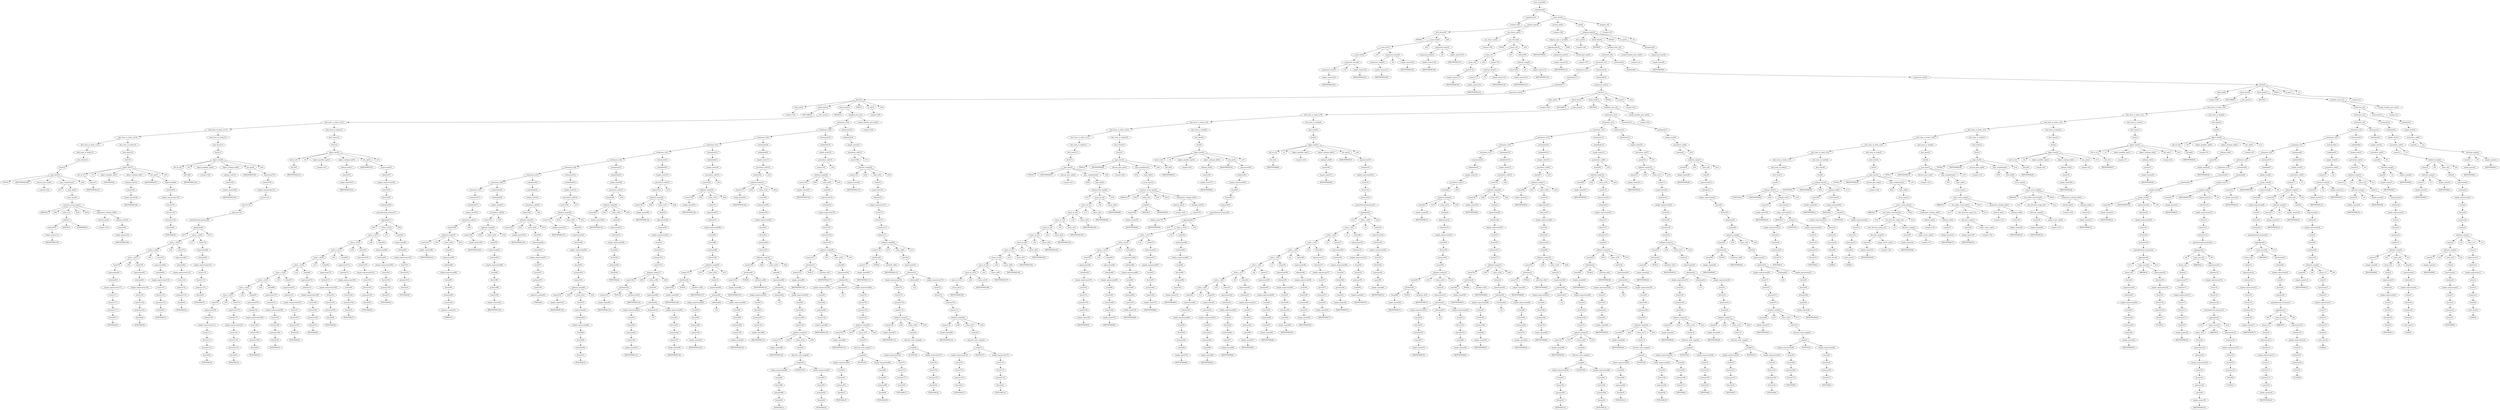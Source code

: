 digraph Parse_tree {
	"start_symbol(0)"->"compilation(0)";
	"compilation(0)"->"compilation(1)";
	"compilation(0)"->"comp_unit(0)";
	"comp_unit(0)"->"context_spec(0)";
	"comp_unit(0)"->"private_opt(0)";
	"comp_unit(0)"->"unit(0)";
	"comp_unit(0)"->"pragma_s(0)";
	"pragma_s(0)"->"<empty>(0)";
	"unit(0)"->"subprog_body(0)";
	"subprog_body(0)"->"subprog_spec_is_push(0)";
	"subprog_body(0)"->"decl_part(0)";
	"subprog_body(0)"->"block_body(0)";
	"subprog_body(0)"->"END(0)";
	"subprog_body(0)"->"id_opt(0)";
	"subprog_body(0)"->";(0)";
	"id_opt(0)"->"designator(0)";
	"designator(0)"->"compound_name(0)";
	"compound_name(0)"->"simple_name(0)";
	"simple_name(0)"->"IDENTIFIER(0)";
	"block_body(0)"->"BEGIN(0)";
	"block_body(0)"->"handled_stmt_s(0)";
	"handled_stmt_s(0)"->"statement_s(0)";
	"handled_stmt_s(0)"->"except_handler_part_opt(0)";
	"except_handler_part_opt(0)"->"<empty>(1)";
	"statement_s(0)"->"statement_s(1)";
	"statement_s(0)"->"statement(0)";
	"statement(0)"->"unlabeled(0)";
	"unlabeled(0)"->"compound_stmt(0)";
	"compound_stmt(0)"->"block(0)";
	"block(0)"->"label_opt(0)";
	"block(0)"->"block_decl(0)";
	"block(0)"->"block_body(1)";
	"block(0)"->"END(1)";
	"block(0)"->"id_opt(1)";
	"block(0)"->";(1)";
	"id_opt(1)"->"<empty>(2)";
	"block_body(1)"->"BEGIN(1)";
	"block_body(1)"->"handled_stmt_s(1)";
	"handled_stmt_s(1)"->"statement_s(2)";
	"handled_stmt_s(1)"->"except_handler_part_opt(1)";
	"except_handler_part_opt(1)"->"<empty>(3)";
	"statement_s(2)"->"statement_s(3)";
	"statement_s(2)"->"statement(1)";
	"statement(1)"->"unlabeled(1)";
	"unlabeled(1)"->"simple_stmt(0)";
	"simple_stmt(0)"->"procedure_call(0)";
	"procedure_call(0)"->"name(0)";
	"procedure_call(0)"->";(2)";
	"name(0)"->"selected_comp(0)";
	"selected_comp(0)"->"name(1)";
	"selected_comp(0)"->".(0)";
	"selected_comp(0)"->"simple_name(1)";
	"simple_name(1)"->"IDENTIFIER(1)";
	"name(1)"->"simple_name(2)";
	"simple_name(2)"->"IDENTIFIER(2)";
	"statement_s(3)"->"statement_s(4)";
	"statement_s(3)"->"statement(2)";
	"statement(2)"->"unlabeled(2)";
	"unlabeled(2)"->"simple_stmt(1)";
	"simple_stmt(1)"->"procedure_call(1)";
	"procedure_call(1)"->"name(2)";
	"procedure_call(1)"->";(3)";
	"name(2)"->"indexed_comp(0)";
	"indexed_comp(0)"->"name(3)";
	"indexed_comp(0)"->"((0)";
	"indexed_comp(0)"->"value_s(0)";
	"indexed_comp(0)"->")(0)";
	"value_s(0)"->"value(0)";
	"value(0)"->"expression(0)";
	"expression(0)"->"relation(0)";
	"relation(0)"->"simple_expression(0)";
	"simple_expression(0)"->"term(0)";
	"term(0)"->"factor(0)";
	"factor(0)"->"primary(0)";
	"primary(0)"->"name(4)";
	"name(4)"->"indexed_comp(1)";
	"indexed_comp(1)"->"name(5)";
	"indexed_comp(1)"->"((1)";
	"indexed_comp(1)"->"value_s(1)";
	"indexed_comp(1)"->")(1)";
	"value_s(1)"->"value(1)";
	"value(1)"->"expression(1)";
	"expression(1)"->"relation(1)";
	"relation(1)"->"simple_expression(1)";
	"simple_expression(1)"->"term(1)";
	"term(1)"->"factor(1)";
	"factor(1)"->"primary(1)";
	"primary(1)"->"literal(0)";
	"literal(0)"->"used_char(0)";
	"used_char(0)"->"CHAR(0)";
	"name(5)"->"indexed_comp(2)";
	"indexed_comp(2)"->"name(6)";
	"indexed_comp(2)"->"((2)";
	"indexed_comp(2)"->"value_s(2)";
	"indexed_comp(2)"->")(2)";
	"value_s(2)"->"value(2)";
	"value(2)"->"expression(2)";
	"expression(2)"->"relation(2)";
	"relation(2)"->"simple_expression(2)";
	"simple_expression(2)"->"term(2)";
	"term(2)"->"factor(2)";
	"factor(2)"->"primary(2)";
	"primary(2)"->"literal(1)";
	"literal(1)"->"INTEGER(0)";
	"name(6)"->"simple_name(3)";
	"simple_name(3)"->"IDENTIFIER(3)";
	"name(3)"->"selected_comp(1)";
	"selected_comp(1)"->"name(7)";
	"selected_comp(1)"->".(1)";
	"selected_comp(1)"->"simple_name(4)";
	"simple_name(4)"->"IDENTIFIER(4)";
	"name(7)"->"simple_name(5)";
	"simple_name(5)"->"IDENTIFIER(5)";
	"statement_s(4)"->"statement_s(5)";
	"statement_s(4)"->"statement(3)";
	"statement(3)"->"unlabeled(3)";
	"unlabeled(3)"->"simple_stmt(2)";
	"simple_stmt(2)"->"procedure_call(2)";
	"procedure_call(2)"->"name(8)";
	"procedure_call(2)"->";(4)";
	"name(8)"->"selected_comp(2)";
	"selected_comp(2)"->"name(9)";
	"selected_comp(2)"->".(2)";
	"selected_comp(2)"->"simple_name(6)";
	"simple_name(6)"->"IDENTIFIER(6)";
	"name(9)"->"simple_name(7)";
	"simple_name(7)"->"IDENTIFIER(7)";
	"statement_s(5)"->"statement_s(6)";
	"statement_s(5)"->"statement(4)";
	"statement(4)"->"unlabeled(4)";
	"unlabeled(4)"->"simple_stmt(3)";
	"simple_stmt(3)"->"procedure_call(3)";
	"procedure_call(3)"->"name(10)";
	"procedure_call(3)"->";(5)";
	"name(10)"->"indexed_comp(3)";
	"indexed_comp(3)"->"name(11)";
	"indexed_comp(3)"->"((3)";
	"indexed_comp(3)"->"value_s(3)";
	"indexed_comp(3)"->")(3)";
	"value_s(3)"->"value(3)";
	"value(3)"->"expression(3)";
	"expression(3)"->"relation(3)";
	"relation(3)"->"simple_expression(3)";
	"simple_expression(3)"->"term(3)";
	"term(3)"->"factor(3)";
	"factor(3)"->"primary(3)";
	"primary(3)"->"name(12)";
	"name(12)"->"indexed_comp(4)";
	"indexed_comp(4)"->"name(13)";
	"indexed_comp(4)"->"((4)";
	"indexed_comp(4)"->"value_s(4)";
	"indexed_comp(4)"->")(4)";
	"value_s(4)"->"value_s(5)";
	"value_s(4)"->",(0)";
	"value_s(4)"->"value(4)";
	"value(4)"->"expression(4)";
	"expression(4)"->"relation(4)";
	"relation(4)"->"simple_expression(4)";
	"simple_expression(4)"->"term(4)";
	"term(4)"->"factor(4)";
	"factor(4)"->"primary(4)";
	"primary(4)"->"literal(2)";
	"literal(2)"->"used_char(1)";
	"used_char(1)"->"CHAR(1)";
	"value_s(5)"->"value(5)";
	"value(5)"->"expression(5)";
	"expression(5)"->"relation(5)";
	"relation(5)"->"simple_expression(5)";
	"simple_expression(5)"->"term(5)";
	"term(5)"->"factor(5)";
	"factor(5)"->"primary(5)";
	"primary(5)"->"literal(3)";
	"literal(3)"->"INTEGER(1)";
	"name(13)"->"simple_name(8)";
	"simple_name(8)"->"IDENTIFIER(8)";
	"name(11)"->"selected_comp(3)";
	"selected_comp(3)"->"name(14)";
	"selected_comp(3)"->".(3)";
	"selected_comp(3)"->"simple_name(9)";
	"simple_name(9)"->"IDENTIFIER(9)";
	"name(14)"->"simple_name(10)";
	"simple_name(10)"->"IDENTIFIER(10)";
	"statement_s(6)"->"statement_s(7)";
	"statement_s(6)"->"statement(5)";
	"statement(5)"->"unlabeled(5)";
	"unlabeled(5)"->"simple_stmt(4)";
	"simple_stmt(4)"->"procedure_call(4)";
	"procedure_call(4)"->"name(15)";
	"procedure_call(4)"->";(6)";
	"name(15)"->"selected_comp(4)";
	"selected_comp(4)"->"name(16)";
	"selected_comp(4)"->".(4)";
	"selected_comp(4)"->"simple_name(11)";
	"simple_name(11)"->"IDENTIFIER(11)";
	"name(16)"->"simple_name(12)";
	"simple_name(12)"->"IDENTIFIER(12)";
	"statement_s(7)"->"statement_s(8)";
	"statement_s(7)"->"statement(6)";
	"statement(6)"->"unlabeled(6)";
	"unlabeled(6)"->"simple_stmt(5)";
	"simple_stmt(5)"->"procedure_call(5)";
	"procedure_call(5)"->"name(17)";
	"procedure_call(5)"->";(7)";
	"name(17)"->"indexed_comp(5)";
	"indexed_comp(5)"->"name(18)";
	"indexed_comp(5)"->"((5)";
	"indexed_comp(5)"->"value_s(6)";
	"indexed_comp(5)"->")(5)";
	"value_s(6)"->"value(6)";
	"value(6)"->"expression(6)";
	"expression(6)"->"relation(6)";
	"relation(6)"->"simple_expression(6)";
	"simple_expression(6)"->"term(6)";
	"term(6)"->"factor(6)";
	"factor(6)"->"primary(6)";
	"primary(6)"->"name(19)";
	"name(19)"->"indexed_comp(6)";
	"indexed_comp(6)"->"name(20)";
	"indexed_comp(6)"->"((6)";
	"indexed_comp(6)"->"value_s(7)";
	"indexed_comp(6)"->")(6)";
	"value_s(7)"->"value(7)";
	"value(7)"->"expression(7)";
	"expression(7)"->"relation(7)";
	"relation(7)"->"simple_expression(7)";
	"simple_expression(7)"->"term(7)";
	"term(7)"->"factor(7)";
	"factor(7)"->"primary(7)";
	"primary(7)"->"literal(4)";
	"literal(4)"->"used_char(2)";
	"used_char(2)"->"CHAR(2)";
	"name(20)"->"simple_name(13)";
	"simple_name(13)"->"IDENTIFIER(13)";
	"name(18)"->"selected_comp(5)";
	"selected_comp(5)"->"name(21)";
	"selected_comp(5)"->".(5)";
	"selected_comp(5)"->"simple_name(14)";
	"simple_name(14)"->"IDENTIFIER(14)";
	"name(21)"->"simple_name(15)";
	"simple_name(15)"->"IDENTIFIER(15)";
	"statement_s(8)"->"statement_s(9)";
	"statement_s(8)"->"statement(7)";
	"statement(7)"->"unlabeled(7)";
	"unlabeled(7)"->"simple_stmt(6)";
	"simple_stmt(6)"->"assign_stmt(0)";
	"assign_stmt(0)"->"name(22)";
	"assign_stmt(0)"->"ASSIGNMENT(0)";
	"assign_stmt(0)"->"expression(8)";
	"assign_stmt(0)"->";(8)";
	"expression(8)"->"relation(8)";
	"relation(8)"->"simple_expression(8)";
	"simple_expression(8)"->"term(8)";
	"term(8)"->"factor(8)";
	"factor(8)"->"primary(8)";
	"primary(8)"->"parenthesized_primary(0)";
	"parenthesized_primary(0)"->"aggregate(0)";
	"aggregate(0)"->"((7)";
	"aggregate(0)"->"comp_assoc(0)";
	"aggregate(0)"->")(7)";
	"comp_assoc(0)"->"choice_s(0)";
	"comp_assoc(0)"->"ARROW(0)";
	"comp_assoc(0)"->"expression(9)";
	"expression(9)"->"relation(9)";
	"relation(9)"->"simple_expression(9)";
	"simple_expression(9)"->"term(9)";
	"term(9)"->"factor(9)";
	"factor(9)"->"primary(9)";
	"primary(9)"->"parenthesized_primary(1)";
	"parenthesized_primary(1)"->"aggregate(1)";
	"aggregate(1)"->"((8)";
	"aggregate(1)"->"comp_assoc(1)";
	"aggregate(1)"->")(8)";
	"comp_assoc(1)"->"choice_s(1)";
	"comp_assoc(1)"->"ARROW(1)";
	"comp_assoc(1)"->"expression(10)";
	"expression(10)"->"relation(10)";
	"relation(10)"->"simple_expression(10)";
	"simple_expression(10)"->"term(10)";
	"term(10)"->"factor(10)";
	"factor(10)"->"primary(10)";
	"primary(10)"->"literal(5)";
	"literal(5)"->"FLOAT(0)";
	"choice_s(1)"->"choice(0)";
	"choice(0)"->"expression(11)";
	"expression(11)"->"relation(11)";
	"relation(11)"->"simple_expression(11)";
	"simple_expression(11)"->"term(11)";
	"term(11)"->"factor(11)";
	"factor(11)"->"primary(11)";
	"primary(11)"->"name(23)";
	"name(23)"->"simple_name(16)";
	"simple_name(16)"->"IDENTIFIER(16)";
	"choice_s(0)"->"choice(1)";
	"choice(1)"->"expression(12)";
	"expression(12)"->"relation(12)";
	"relation(12)"->"simple_expression(12)";
	"simple_expression(12)"->"term(12)";
	"term(12)"->"factor(12)";
	"factor(12)"->"primary(12)";
	"primary(12)"->"name(24)";
	"name(24)"->"simple_name(17)";
	"simple_name(17)"->"IDENTIFIER(17)";
	"name(22)"->"simple_name(18)";
	"simple_name(18)"->"IDENTIFIER(18)";
	"statement_s(9)"->"statement_s(10)";
	"statement_s(9)"->"statement(8)";
	"statement(8)"->"unlabeled(8)";
	"unlabeled(8)"->"simple_stmt(7)";
	"simple_stmt(7)"->"assign_stmt(1)";
	"assign_stmt(1)"->"name(25)";
	"assign_stmt(1)"->"ASSIGNMENT(1)";
	"assign_stmt(1)"->"expression(13)";
	"assign_stmt(1)"->";(9)";
	"expression(13)"->"relation(13)";
	"relation(13)"->"simple_expression(13)";
	"simple_expression(13)"->"term(13)";
	"term(13)"->"factor(13)";
	"factor(13)"->"primary(13)";
	"primary(13)"->"parenthesized_primary(2)";
	"parenthesized_primary(2)"->"aggregate(2)";
	"aggregate(2)"->"((9)";
	"aggregate(2)"->"comp_assoc(2)";
	"aggregate(2)"->")(9)";
	"comp_assoc(2)"->"choice_s(2)";
	"comp_assoc(2)"->"ARROW(2)";
	"comp_assoc(2)"->"expression(14)";
	"expression(14)"->"relation(14)";
	"relation(14)"->"simple_expression(14)";
	"simple_expression(14)"->"term(14)";
	"term(14)"->"factor(14)";
	"factor(14)"->"primary(14)";
	"primary(14)"->"parenthesized_primary(3)";
	"parenthesized_primary(3)"->"aggregate(3)";
	"aggregate(3)"->"((10)";
	"aggregate(3)"->"comp_assoc(3)";
	"aggregate(3)"->")(10)";
	"comp_assoc(3)"->"choice_s(3)";
	"comp_assoc(3)"->"ARROW(3)";
	"comp_assoc(3)"->"expression(15)";
	"expression(15)"->"relation(15)";
	"relation(15)"->"simple_expression(15)";
	"simple_expression(15)"->"term(15)";
	"term(15)"->"factor(15)";
	"factor(15)"->"primary(15)";
	"primary(15)"->"literal(6)";
	"literal(6)"->"FLOAT(1)";
	"choice_s(3)"->"choice(2)";
	"choice(2)"->"expression(16)";
	"expression(16)"->"relation(16)";
	"relation(16)"->"simple_expression(16)";
	"simple_expression(16)"->"term(16)";
	"term(16)"->"factor(16)";
	"factor(16)"->"primary(16)";
	"primary(16)"->"name(26)";
	"name(26)"->"simple_name(19)";
	"simple_name(19)"->"IDENTIFIER(19)";
	"choice_s(2)"->"choice(3)";
	"choice(3)"->"expression(17)";
	"expression(17)"->"relation(17)";
	"relation(17)"->"simple_expression(17)";
	"simple_expression(17)"->"term(17)";
	"term(17)"->"factor(17)";
	"factor(17)"->"primary(17)";
	"primary(17)"->"name(27)";
	"name(27)"->"simple_name(20)";
	"simple_name(20)"->"IDENTIFIER(20)";
	"name(25)"->"simple_name(21)";
	"simple_name(21)"->"IDENTIFIER(21)";
	"statement_s(10)"->"statement(9)";
	"statement(9)"->"unlabeled(9)";
	"unlabeled(9)"->"simple_stmt(8)";
	"simple_stmt(8)"->"assign_stmt(2)";
	"assign_stmt(2)"->"name(28)";
	"assign_stmt(2)"->"ASSIGNMENT(2)";
	"assign_stmt(2)"->"expression(18)";
	"assign_stmt(2)"->";(10)";
	"expression(18)"->"relation(18)";
	"relation(18)"->"simple_expression(18)";
	"simple_expression(18)"->"term(18)";
	"term(18)"->"factor(18)";
	"factor(18)"->"primary(18)";
	"primary(18)"->"parenthesized_primary(4)";
	"parenthesized_primary(4)"->"aggregate(4)";
	"aggregate(4)"->"((11)";
	"aggregate(4)"->"comp_assoc(4)";
	"aggregate(4)"->")(11)";
	"comp_assoc(4)"->"choice_s(4)";
	"comp_assoc(4)"->"ARROW(4)";
	"comp_assoc(4)"->"expression(19)";
	"expression(19)"->"relation(19)";
	"relation(19)"->"simple_expression(19)";
	"simple_expression(19)"->"term(19)";
	"term(19)"->"factor(19)";
	"factor(19)"->"primary(19)";
	"primary(19)"->"literal(7)";
	"literal(7)"->"FLOAT(2)";
	"choice_s(4)"->"choice(4)";
	"choice(4)"->"expression(20)";
	"expression(20)"->"relation(20)";
	"relation(20)"->"simple_expression(20)";
	"simple_expression(20)"->"term(20)";
	"term(20)"->"factor(20)";
	"factor(20)"->"primary(20)";
	"primary(20)"->"name(29)";
	"name(29)"->"simple_name(22)";
	"simple_name(22)"->"IDENTIFIER(22)";
	"name(28)"->"simple_name(23)";
	"simple_name(23)"->"IDENTIFIER(23)";
	"block_decl(0)"->"DECLARE(0)";
	"block_decl(0)"->"decl_part(1)";
	"decl_part(1)"->"decl_item_or_body_s1(0)";
	"decl_item_or_body_s1(0)"->"decl_item_or_body_s1(1)";
	"decl_item_or_body_s1(0)"->"decl_item_or_body(0)";
	"decl_item_or_body(0)"->"decl_item(0)";
	"decl_item(0)"->"decl(0)";
	"decl(0)"->"object_decl(0)";
	"object_decl(0)"->"def_id_s(0)";
	"object_decl(0)"->":(0)";
	"object_decl(0)"->"object_qualifier_opt(0)";
	"object_decl(0)"->"object_subtype_def(0)";
	"object_decl(0)"->"init_opt(0)";
	"object_decl(0)"->";(11)";
	"init_opt(0)"->"<empty>(4)";
	"object_subtype_def(0)"->"subtype_ind(0)";
	"subtype_ind(0)"->"name(30)";
	"name(30)"->"simple_name(24)";
	"simple_name(24)"->"IDENTIFIER(24)";
	"object_qualifier_opt(0)"->"<empty>(5)";
	"def_id_s(0)"->"def_id(0)";
	"def_id(0)"->"IDENTIFIER(25)";
	"decl_item_or_body_s1(1)"->"decl_item_or_body_s1(2)";
	"decl_item_or_body_s1(1)"->"decl_item_or_body(1)";
	"decl_item_or_body(1)"->"decl_item(1)";
	"decl_item(1)"->"decl(1)";
	"decl(1)"->"object_decl(1)";
	"object_decl(1)"->"def_id_s(1)";
	"object_decl(1)"->":(1)";
	"object_decl(1)"->"object_qualifier_opt(1)";
	"object_decl(1)"->"object_subtype_def(1)";
	"object_decl(1)"->"init_opt(1)";
	"object_decl(1)"->";(12)";
	"init_opt(1)"->"<empty>(6)";
	"object_subtype_def(1)"->"subtype_ind(1)";
	"subtype_ind(1)"->"name(31)";
	"name(31)"->"simple_name(25)";
	"simple_name(25)"->"IDENTIFIER(26)";
	"object_qualifier_opt(1)"->"<empty>(7)";
	"def_id_s(1)"->"def_id(1)";
	"def_id(1)"->"IDENTIFIER(27)";
	"decl_item_or_body_s1(2)"->"decl_item_or_body_s1(3)";
	"decl_item_or_body_s1(2)"->"decl_item_or_body(2)";
	"decl_item_or_body(2)"->"decl_item(2)";
	"decl_item(2)"->"decl(2)";
	"decl(2)"->"object_decl(2)";
	"object_decl(2)"->"def_id_s(2)";
	"object_decl(2)"->":(2)";
	"object_decl(2)"->"object_qualifier_opt(2)";
	"object_decl(2)"->"object_subtype_def(2)";
	"object_decl(2)"->"init_opt(2)";
	"object_decl(2)"->";(13)";
	"init_opt(2)"->"<empty>(8)";
	"object_subtype_def(2)"->"subtype_ind(2)";
	"subtype_ind(2)"->"name(32)";
	"name(32)"->"simple_name(26)";
	"simple_name(26)"->"IDENTIFIER(28)";
	"object_qualifier_opt(2)"->"<empty>(9)";
	"def_id_s(2)"->"def_id(2)";
	"def_id(2)"->"IDENTIFIER(29)";
	"decl_item_or_body_s1(3)"->"decl_item_or_body_s1(4)";
	"decl_item_or_body_s1(3)"->"decl_item_or_body(3)";
	"decl_item_or_body(3)"->"decl_item(3)";
	"decl_item(3)"->"decl(3)";
	"decl(3)"->"type_decl(0)";
	"type_decl(0)"->"TYPE(0)";
	"type_decl(0)"->"IDENTIFIER(30)";
	"type_decl(0)"->"discrim_part_opt(0)";
	"type_decl(0)"->"type_completion(0)";
	"type_decl(0)"->";(14)";
	"type_completion(0)"->"IS(0)";
	"type_completion(0)"->"type_def(0)";
	"type_def(0)"->"array_type(0)";
	"array_type(0)"->"constr_array_type(0)";
	"constr_array_type(0)"->"ARRAY(0)";
	"constr_array_type(0)"->"iter_index_constraint(0)";
	"constr_array_type(0)"->"OF(0)";
	"constr_array_type(0)"->"component_subtype_def(0)";
	"component_subtype_def(0)"->"aliased_opt(0)";
	"component_subtype_def(0)"->"subtype_ind(3)";
	"subtype_ind(3)"->"name(33)";
	"name(33)"->"simple_name(27)";
	"simple_name(27)"->"IDENTIFIER(31)";
	"aliased_opt(0)"->"<empty>(10)";
	"iter_index_constraint(0)"->"((12)";
	"iter_index_constraint(0)"->"iter_discrete_range_s(0)";
	"iter_index_constraint(0)"->")(12)";
	"iter_discrete_range_s(0)"->"discrete_range(0)";
	"discrete_range(0)"->"name(34)";
	"discrete_range(0)"->"range_constr_opt(0)";
	"range_constr_opt(0)"->"<empty>(11)";
	"name(34)"->"simple_name(28)";
	"simple_name(28)"->"IDENTIFIER(32)";
	"discrim_part_opt(0)"->"<empty>(12)";
	"decl_item_or_body_s1(4)"->"decl_item_or_body_s1(5)";
	"decl_item_or_body_s1(4)"->"decl_item_or_body(4)";
	"decl_item_or_body(4)"->"decl_item(4)";
	"decl_item(4)"->"decl(4)";
	"decl(4)"->"type_decl(1)";
	"type_decl(1)"->"TYPE(1)";
	"type_decl(1)"->"IDENTIFIER(33)";
	"type_decl(1)"->"discrim_part_opt(1)";
	"type_decl(1)"->"type_completion(1)";
	"type_decl(1)"->";(15)";
	"type_completion(1)"->"IS(1)";
	"type_completion(1)"->"type_def(1)";
	"type_def(1)"->"array_type(1)";
	"array_type(1)"->"constr_array_type(1)";
	"constr_array_type(1)"->"ARRAY(1)";
	"constr_array_type(1)"->"iter_index_constraint(1)";
	"constr_array_type(1)"->"OF(1)";
	"constr_array_type(1)"->"component_subtype_def(1)";
	"component_subtype_def(1)"->"aliased_opt(1)";
	"component_subtype_def(1)"->"subtype_ind(4)";
	"subtype_ind(4)"->"name(35)";
	"name(35)"->"simple_name(29)";
	"simple_name(29)"->"IDENTIFIER(34)";
	"aliased_opt(1)"->"<empty>(13)";
	"iter_index_constraint(1)"->"((13)";
	"iter_index_constraint(1)"->"iter_discrete_range_s(1)";
	"iter_index_constraint(1)"->")(13)";
	"iter_discrete_range_s(1)"->"discrete_range(1)";
	"discrete_range(1)"->"name(36)";
	"discrete_range(1)"->"range_constr_opt(1)";
	"range_constr_opt(1)"->"<empty>(14)";
	"name(36)"->"simple_name(30)";
	"simple_name(30)"->"IDENTIFIER(35)";
	"discrim_part_opt(1)"->"<empty>(15)";
	"decl_item_or_body_s1(5)"->"decl_item_or_body_s1(6)";
	"decl_item_or_body_s1(5)"->"decl_item_or_body(5)";
	"decl_item_or_body(5)"->"decl_item(5)";
	"decl_item(5)"->"decl(5)";
	"decl(5)"->"type_decl(2)";
	"type_decl(2)"->"TYPE(2)";
	"type_decl(2)"->"IDENTIFIER(36)";
	"type_decl(2)"->"discrim_part_opt(2)";
	"type_decl(2)"->"type_completion(2)";
	"type_decl(2)"->";(16)";
	"type_completion(2)"->"IS(2)";
	"type_completion(2)"->"type_def(2)";
	"type_def(2)"->"array_type(2)";
	"array_type(2)"->"constr_array_type(2)";
	"constr_array_type(2)"->"ARRAY(2)";
	"constr_array_type(2)"->"iter_index_constraint(2)";
	"constr_array_type(2)"->"OF(2)";
	"constr_array_type(2)"->"component_subtype_def(2)";
	"component_subtype_def(2)"->"aliased_opt(2)";
	"component_subtype_def(2)"->"subtype_ind(5)";
	"subtype_ind(5)"->"name(37)";
	"name(37)"->"simple_name(31)";
	"simple_name(31)"->"IDENTIFIER(37)";
	"aliased_opt(2)"->"<empty>(16)";
	"iter_index_constraint(2)"->"((14)";
	"iter_index_constraint(2)"->"iter_discrete_range_s(2)";
	"iter_index_constraint(2)"->")(14)";
	"iter_discrete_range_s(2)"->"iter_discrete_range_s(3)";
	"iter_discrete_range_s(2)"->",(1)";
	"iter_discrete_range_s(2)"->"discrete_range(2)";
	"discrete_range(2)"->"name(38)";
	"discrete_range(2)"->"range_constr_opt(2)";
	"range_constr_opt(2)"->"<empty>(17)";
	"name(38)"->"simple_name(32)";
	"simple_name(32)"->"IDENTIFIER(38)";
	"iter_discrete_range_s(3)"->"discrete_range(3)";
	"discrete_range(3)"->"name(39)";
	"discrete_range(3)"->"range_constr_opt(3)";
	"range_constr_opt(3)"->"<empty>(18)";
	"name(39)"->"simple_name(33)";
	"simple_name(33)"->"IDENTIFIER(39)";
	"discrim_part_opt(2)"->"<empty>(19)";
	"decl_item_or_body_s1(6)"->"decl_item_or_body_s1(7)";
	"decl_item_or_body_s1(6)"->"decl_item_or_body(6)";
	"decl_item_or_body(6)"->"decl_item(6)";
	"decl_item(6)"->"decl(6)";
	"decl(6)"->"subtype_decl(0)";
	"subtype_decl(0)"->"SUBTYPE(0)";
	"subtype_decl(0)"->"IDENTIFIER(40)";
	"subtype_decl(0)"->"IS(3)";
	"subtype_decl(0)"->"subtype_ind(6)";
	"subtype_decl(0)"->";(17)";
	"subtype_ind(6)"->"name(40)";
	"subtype_ind(6)"->"constraint(0)";
	"constraint(0)"->"range_constraint(0)";
	"range_constraint(0)"->"RANGE(0)";
	"range_constraint(0)"->"range(0)";
	"range(0)"->"simple_expression(21)";
	"range(0)"->"DOTDOT(0)";
	"range(0)"->"simple_expression(22)";
	"simple_expression(22)"->"term(21)";
	"term(21)"->"factor(21)";
	"factor(21)"->"primary(21)";
	"primary(21)"->"literal(8)";
	"literal(8)"->"used_char(3)";
	"used_char(3)"->"CHAR(3)";
	"simple_expression(21)"->"term(22)";
	"term(22)"->"factor(22)";
	"factor(22)"->"primary(22)";
	"primary(22)"->"literal(9)";
	"literal(9)"->"used_char(4)";
	"used_char(4)"->"CHAR(4)";
	"name(40)"->"simple_name(34)";
	"simple_name(34)"->"IDENTIFIER(41)";
	"decl_item_or_body_s1(7)"->"decl_item_or_body(7)";
	"decl_item_or_body(7)"->"decl_item(7)";
	"decl_item(7)"->"decl(7)";
	"decl(7)"->"subtype_decl(1)";
	"subtype_decl(1)"->"SUBTYPE(1)";
	"subtype_decl(1)"->"IDENTIFIER(42)";
	"subtype_decl(1)"->"IS(4)";
	"subtype_decl(1)"->"subtype_ind(7)";
	"subtype_decl(1)"->";(18)";
	"subtype_ind(7)"->"name(41)";
	"subtype_ind(7)"->"constraint(1)";
	"constraint(1)"->"range_constraint(1)";
	"range_constraint(1)"->"RANGE(1)";
	"range_constraint(1)"->"range(1)";
	"range(1)"->"simple_expression(23)";
	"range(1)"->"DOTDOT(1)";
	"range(1)"->"simple_expression(24)";
	"simple_expression(24)"->"term(23)";
	"term(23)"->"factor(23)";
	"factor(23)"->"primary(23)";
	"primary(23)"->"literal(10)";
	"literal(10)"->"INTEGER(2)";
	"simple_expression(23)"->"term(24)";
	"term(24)"->"factor(24)";
	"factor(24)"->"primary(24)";
	"primary(24)"->"literal(11)";
	"literal(11)"->"INTEGER(3)";
	"name(41)"->"simple_name(35)";
	"simple_name(35)"->"IDENTIFIER(43)";
	"label_opt(0)"->"<empty>(20)";
	"statement_s(1)"->"statement_s(11)";
	"statement_s(1)"->"statement(10)";
	"statement(10)"->"unlabeled(10)";
	"unlabeled(10)"->"compound_stmt(1)";
	"compound_stmt(1)"->"block(1)";
	"block(1)"->"label_opt(1)";
	"block(1)"->"block_decl(1)";
	"block(1)"->"block_body(2)";
	"block(1)"->"END(2)";
	"block(1)"->"id_opt(2)";
	"block(1)"->";(19)";
	"id_opt(2)"->"<empty>(21)";
	"block_body(2)"->"BEGIN(2)";
	"block_body(2)"->"handled_stmt_s(2)";
	"handled_stmt_s(2)"->"statement_s(12)";
	"handled_stmt_s(2)"->"except_handler_part_opt(2)";
	"except_handler_part_opt(2)"->"<empty>(22)";
	"statement_s(12)"->"statement_s(13)";
	"statement_s(12)"->"statement(11)";
	"statement(11)"->"unlabeled(11)";
	"unlabeled(11)"->"simple_stmt(9)";
	"simple_stmt(9)"->"procedure_call(6)";
	"procedure_call(6)"->"name(42)";
	"procedure_call(6)"->";(20)";
	"name(42)"->"indexed_comp(7)";
	"indexed_comp(7)"->"name(43)";
	"indexed_comp(7)"->"((15)";
	"indexed_comp(7)"->"value_s(8)";
	"indexed_comp(7)"->")(15)";
	"value_s(8)"->"value(8)";
	"value(8)"->"expression(21)";
	"expression(21)"->"relation(21)";
	"relation(21)"->"simple_expression(25)";
	"simple_expression(25)"->"term(25)";
	"term(25)"->"factor(25)";
	"factor(25)"->"primary(25)";
	"primary(25)"->"name(44)";
	"name(44)"->"indexed_comp(8)";
	"indexed_comp(8)"->"name(45)";
	"indexed_comp(8)"->"((16)";
	"indexed_comp(8)"->"value_s(9)";
	"indexed_comp(8)"->")(16)";
	"value_s(9)"->"value(9)";
	"value(9)"->"expression(22)";
	"expression(22)"->"relation(22)";
	"relation(22)"->"simple_expression(26)";
	"relation(22)"->"relational(0)";
	"relation(22)"->"simple_expression(27)";
	"simple_expression(27)"->"term(26)";
	"term(26)"->"factor(26)";
	"factor(26)"->"primary(26)";
	"primary(26)"->"name(46)";
	"name(46)"->"simple_name(36)";
	"simple_name(36)"->"IDENTIFIER(44)";
	"relational(0)"->"<(0)";
	"simple_expression(26)"->"term(27)";
	"term(27)"->"factor(27)";
	"factor(27)"->"primary(27)";
	"primary(27)"->"name(47)";
	"name(47)"->"indexed_comp(9)";
	"indexed_comp(9)"->"name(48)";
	"indexed_comp(9)"->"((17)";
	"indexed_comp(9)"->"value_s(10)";
	"indexed_comp(9)"->")(17)";
	"value_s(10)"->"value(10)";
	"value(10)"->"discrete_with_range(0)";
	"discrete_with_range(0)"->"range(2)";
	"range(2)"->"simple_expression(28)";
	"range(2)"->"DOTDOT(2)";
	"range(2)"->"simple_expression(29)";
	"simple_expression(29)"->"term(28)";
	"term(28)"->"factor(28)";
	"factor(28)"->"primary(28)";
	"primary(28)"->"literal(12)";
	"literal(12)"->"INTEGER(4)";
	"simple_expression(28)"->"term(29)";
	"term(29)"->"factor(29)";
	"factor(29)"->"primary(29)";
	"primary(29)"->"literal(13)";
	"literal(13)"->"INTEGER(5)";
	"name(48)"->"simple_name(37)";
	"simple_name(37)"->"IDENTIFIER(45)";
	"name(45)"->"attribute(0)";
	"attribute(0)"->"name(49)";
	"attribute(0)"->"TICK(0)";
	"attribute(0)"->"attribute_id(0)";
	"attribute_id(0)"->"IDENTIFIER(46)";
	"name(49)"->"simple_name(38)";
	"simple_name(38)"->"IDENTIFIER(47)";
	"name(43)"->"simple_name(39)";
	"simple_name(39)"->"IDENTIFIER(48)";
	"statement_s(13)"->"statement_s(14)";
	"statement_s(13)"->"statement(12)";
	"statement(12)"->"unlabeled(12)";
	"unlabeled(12)"->"simple_stmt(10)";
	"simple_stmt(10)"->"procedure_call(7)";
	"procedure_call(7)"->"name(50)";
	"procedure_call(7)"->";(21)";
	"name(50)"->"indexed_comp(10)";
	"indexed_comp(10)"->"name(51)";
	"indexed_comp(10)"->"((18)";
	"indexed_comp(10)"->"value_s(11)";
	"indexed_comp(10)"->")(18)";
	"value_s(11)"->"value(11)";
	"value(11)"->"expression(23)";
	"expression(23)"->"relation(23)";
	"relation(23)"->"simple_expression(30)";
	"simple_expression(30)"->"term(30)";
	"term(30)"->"factor(30)";
	"factor(30)"->"primary(30)";
	"primary(30)"->"name(52)";
	"name(52)"->"indexed_comp(11)";
	"indexed_comp(11)"->"name(53)";
	"indexed_comp(11)"->"((19)";
	"indexed_comp(11)"->"value_s(12)";
	"indexed_comp(11)"->")(19)";
	"value_s(12)"->"value(12)";
	"value(12)"->"expression(24)";
	"expression(24)"->"relation(24)";
	"relation(24)"->"simple_expression(31)";
	"relation(24)"->"relational(1)";
	"relation(24)"->"simple_expression(32)";
	"simple_expression(32)"->"term(31)";
	"term(31)"->"factor(31)";
	"factor(31)"->"primary(31)";
	"primary(31)"->"name(54)";
	"name(54)"->"indexed_comp(12)";
	"indexed_comp(12)"->"name(55)";
	"indexed_comp(12)"->"((20)";
	"indexed_comp(12)"->"value_s(13)";
	"indexed_comp(12)"->")(20)";
	"value_s(13)"->"value(13)";
	"value(13)"->"discrete_with_range(1)";
	"discrete_with_range(1)"->"range(3)";
	"range(3)"->"simple_expression(33)";
	"range(3)"->"DOTDOT(3)";
	"range(3)"->"simple_expression(34)";
	"simple_expression(34)"->"term(32)";
	"term(32)"->"factor(32)";
	"factor(32)"->"primary(32)";
	"primary(32)"->"literal(14)";
	"literal(14)"->"INTEGER(6)";
	"simple_expression(33)"->"term(33)";
	"term(33)"->"factor(33)";
	"factor(33)"->"primary(33)";
	"primary(33)"->"literal(15)";
	"literal(15)"->"INTEGER(7)";
	"name(55)"->"simple_name(40)";
	"simple_name(40)"->"IDENTIFIER(49)";
	"relational(1)"->"<(1)";
	"simple_expression(31)"->"term(34)";
	"term(34)"->"factor(34)";
	"factor(34)"->"primary(34)";
	"primary(34)"->"name(56)";
	"name(56)"->"indexed_comp(13)";
	"indexed_comp(13)"->"name(57)";
	"indexed_comp(13)"->"((21)";
	"indexed_comp(13)"->"value_s(14)";
	"indexed_comp(13)"->")(21)";
	"value_s(14)"->"value(14)";
	"value(14)"->"discrete_with_range(2)";
	"discrete_with_range(2)"->"range(4)";
	"range(4)"->"simple_expression(35)";
	"range(4)"->"DOTDOT(4)";
	"range(4)"->"simple_expression(36)";
	"simple_expression(36)"->"term(35)";
	"term(35)"->"factor(35)";
	"factor(35)"->"primary(35)";
	"primary(35)"->"literal(16)";
	"literal(16)"->"INTEGER(8)";
	"simple_expression(35)"->"term(36)";
	"term(36)"->"factor(36)";
	"factor(36)"->"primary(36)";
	"primary(36)"->"literal(17)";
	"literal(17)"->"INTEGER(9)";
	"name(57)"->"simple_name(41)";
	"simple_name(41)"->"IDENTIFIER(50)";
	"name(53)"->"attribute(1)";
	"attribute(1)"->"name(58)";
	"attribute(1)"->"TICK(1)";
	"attribute(1)"->"attribute_id(1)";
	"attribute_id(1)"->"IDENTIFIER(51)";
	"name(58)"->"simple_name(42)";
	"simple_name(42)"->"IDENTIFIER(52)";
	"name(51)"->"simple_name(43)";
	"simple_name(43)"->"IDENTIFIER(53)";
	"statement_s(14)"->"statement_s(15)";
	"statement_s(14)"->"statement(13)";
	"statement(13)"->"unlabeled(13)";
	"unlabeled(13)"->"simple_stmt(11)";
	"simple_stmt(11)"->"procedure_call(8)";
	"procedure_call(8)"->"name(59)";
	"procedure_call(8)"->";(22)";
	"name(59)"->"indexed_comp(14)";
	"indexed_comp(14)"->"name(60)";
	"indexed_comp(14)"->"((22)";
	"indexed_comp(14)"->"value_s(15)";
	"indexed_comp(14)"->")(22)";
	"value_s(15)"->"value(15)";
	"value(15)"->"expression(25)";
	"expression(25)"->"relation(25)";
	"relation(25)"->"simple_expression(37)";
	"simple_expression(37)"->"term(37)";
	"term(37)"->"factor(37)";
	"factor(37)"->"primary(37)";
	"primary(37)"->"name(61)";
	"name(61)"->"indexed_comp(15)";
	"indexed_comp(15)"->"name(62)";
	"indexed_comp(15)"->"((23)";
	"indexed_comp(15)"->"value_s(16)";
	"indexed_comp(15)"->")(23)";
	"value_s(16)"->"value(16)";
	"value(16)"->"expression(26)";
	"expression(26)"->"relation(26)";
	"relation(26)"->"simple_expression(38)";
	"relation(26)"->"relational(2)";
	"relation(26)"->"simple_expression(39)";
	"simple_expression(39)"->"term(38)";
	"term(38)"->"factor(38)";
	"factor(38)"->"primary(38)";
	"primary(38)"->"name(63)";
	"name(63)"->"indexed_comp(16)";
	"indexed_comp(16)"->"name(64)";
	"indexed_comp(16)"->"((24)";
	"indexed_comp(16)"->"value_s(17)";
	"indexed_comp(16)"->")(24)";
	"value_s(17)"->"value(17)";
	"value(17)"->"discrete_with_range(3)";
	"discrete_with_range(3)"->"range(5)";
	"range(5)"->"simple_expression(40)";
	"range(5)"->"DOTDOT(5)";
	"range(5)"->"simple_expression(41)";
	"simple_expression(41)"->"term(39)";
	"term(39)"->"factor(39)";
	"factor(39)"->"primary(39)";
	"primary(39)"->"literal(18)";
	"literal(18)"->"INTEGER(10)";
	"simple_expression(40)"->"term(40)";
	"term(40)"->"factor(40)";
	"factor(40)"->"primary(40)";
	"primary(40)"->"literal(19)";
	"literal(19)"->"INTEGER(11)";
	"name(64)"->"simple_name(44)";
	"simple_name(44)"->"IDENTIFIER(54)";
	"relational(2)"->"=(0)";
	"simple_expression(38)"->"term(41)";
	"term(41)"->"factor(41)";
	"factor(41)"->"primary(41)";
	"primary(41)"->"name(65)";
	"name(65)"->"simple_name(45)";
	"simple_name(45)"->"IDENTIFIER(55)";
	"name(62)"->"attribute(2)";
	"attribute(2)"->"name(66)";
	"attribute(2)"->"TICK(2)";
	"attribute(2)"->"attribute_id(2)";
	"attribute_id(2)"->"IDENTIFIER(56)";
	"name(66)"->"simple_name(46)";
	"simple_name(46)"->"IDENTIFIER(57)";
	"name(60)"->"simple_name(47)";
	"simple_name(47)"->"IDENTIFIER(58)";
	"statement_s(15)"->"statement_s(16)";
	"statement_s(15)"->"statement(14)";
	"statement(14)"->"unlabeled(14)";
	"unlabeled(14)"->"simple_stmt(12)";
	"simple_stmt(12)"->"procedure_call(9)";
	"procedure_call(9)"->"name(67)";
	"procedure_call(9)"->";(23)";
	"name(67)"->"indexed_comp(17)";
	"indexed_comp(17)"->"name(68)";
	"indexed_comp(17)"->"((25)";
	"indexed_comp(17)"->"value_s(18)";
	"indexed_comp(17)"->")(25)";
	"value_s(18)"->"value(18)";
	"value(18)"->"expression(27)";
	"expression(27)"->"relation(27)";
	"relation(27)"->"simple_expression(42)";
	"simple_expression(42)"->"term(42)";
	"term(42)"->"factor(42)";
	"factor(42)"->"primary(42)";
	"primary(42)"->"name(69)";
	"name(69)"->"indexed_comp(18)";
	"indexed_comp(18)"->"name(70)";
	"indexed_comp(18)"->"((26)";
	"indexed_comp(18)"->"value_s(19)";
	"indexed_comp(18)"->")(26)";
	"value_s(19)"->"value(19)";
	"value(19)"->"expression(28)";
	"expression(28)"->"relation(28)";
	"relation(28)"->"simple_expression(43)";
	"relation(28)"->"relational(3)";
	"relation(28)"->"simple_expression(44)";
	"simple_expression(44)"->"term(43)";
	"term(43)"->"factor(43)";
	"factor(43)"->"primary(43)";
	"primary(43)"->"name(71)";
	"name(71)"->"indexed_comp(19)";
	"indexed_comp(19)"->"name(72)";
	"indexed_comp(19)"->"((27)";
	"indexed_comp(19)"->"value_s(20)";
	"indexed_comp(19)"->")(27)";
	"value_s(20)"->"value(20)";
	"value(20)"->"discrete_with_range(4)";
	"discrete_with_range(4)"->"range(6)";
	"range(6)"->"simple_expression(45)";
	"range(6)"->"DOTDOT(6)";
	"range(6)"->"simple_expression(46)";
	"simple_expression(46)"->"term(44)";
	"term(44)"->"factor(44)";
	"factor(44)"->"primary(44)";
	"primary(44)"->"literal(20)";
	"literal(20)"->"INTEGER(12)";
	"simple_expression(45)"->"term(45)";
	"term(45)"->"factor(45)";
	"factor(45)"->"primary(45)";
	"primary(45)"->"literal(21)";
	"literal(21)"->"INTEGER(13)";
	"name(72)"->"simple_name(48)";
	"simple_name(48)"->"IDENTIFIER(59)";
	"relational(3)"->"=(1)";
	"simple_expression(43)"->"term(46)";
	"term(46)"->"factor(46)";
	"factor(46)"->"primary(46)";
	"primary(46)"->"name(73)";
	"name(73)"->"simple_name(49)";
	"simple_name(49)"->"IDENTIFIER(60)";
	"name(70)"->"attribute(3)";
	"attribute(3)"->"name(74)";
	"attribute(3)"->"TICK(3)";
	"attribute(3)"->"attribute_id(3)";
	"attribute_id(3)"->"IDENTIFIER(61)";
	"name(74)"->"simple_name(50)";
	"simple_name(50)"->"IDENTIFIER(62)";
	"name(68)"->"simple_name(51)";
	"simple_name(51)"->"IDENTIFIER(63)";
	"statement_s(16)"->"statement_s(17)";
	"statement_s(16)"->"statement(15)";
	"statement(15)"->"unlabeled(15)";
	"unlabeled(15)"->"simple_stmt(13)";
	"simple_stmt(13)"->"procedure_call(10)";
	"procedure_call(10)"->"name(75)";
	"procedure_call(10)"->";(24)";
	"name(75)"->"indexed_comp(20)";
	"indexed_comp(20)"->"name(76)";
	"indexed_comp(20)"->"((28)";
	"indexed_comp(20)"->"value_s(21)";
	"indexed_comp(20)"->")(28)";
	"value_s(21)"->"value(21)";
	"value(21)"->"expression(29)";
	"expression(29)"->"relation(29)";
	"relation(29)"->"simple_expression(47)";
	"simple_expression(47)"->"term(47)";
	"term(47)"->"factor(47)";
	"factor(47)"->"primary(47)";
	"primary(47)"->"name(77)";
	"name(77)"->"indexed_comp(21)";
	"indexed_comp(21)"->"name(78)";
	"indexed_comp(21)"->"((29)";
	"indexed_comp(21)"->"value_s(22)";
	"indexed_comp(21)"->")(29)";
	"value_s(22)"->"value(22)";
	"value(22)"->"expression(30)";
	"expression(30)"->"relation(30)";
	"relation(30)"->"simple_expression(48)";
	"relation(30)"->"relational(4)";
	"relation(30)"->"simple_expression(49)";
	"simple_expression(49)"->"term(48)";
	"term(48)"->"factor(48)";
	"factor(48)"->"primary(48)";
	"primary(48)"->"name(79)";
	"name(79)"->"simple_name(52)";
	"simple_name(52)"->"IDENTIFIER(64)";
	"relational(4)"->"<(2)";
	"simple_expression(48)"->"term(49)";
	"term(49)"->"factor(49)";
	"factor(49)"->"primary(49)";
	"primary(49)"->"name(80)";
	"name(80)"->"simple_name(53)";
	"simple_name(53)"->"IDENTIFIER(65)";
	"name(78)"->"attribute(4)";
	"attribute(4)"->"name(81)";
	"attribute(4)"->"TICK(4)";
	"attribute(4)"->"attribute_id(4)";
	"attribute_id(4)"->"IDENTIFIER(66)";
	"name(81)"->"simple_name(54)";
	"simple_name(54)"->"IDENTIFIER(67)";
	"name(76)"->"simple_name(55)";
	"simple_name(55)"->"IDENTIFIER(68)";
	"statement_s(17)"->"statement(16)";
	"statement(16)"->"unlabeled(16)";
	"unlabeled(16)"->"simple_stmt(14)";
	"simple_stmt(14)"->"procedure_call(11)";
	"procedure_call(11)"->"name(82)";
	"procedure_call(11)"->";(25)";
	"name(82)"->"indexed_comp(22)";
	"indexed_comp(22)"->"name(83)";
	"indexed_comp(22)"->"((30)";
	"indexed_comp(22)"->"value_s(23)";
	"indexed_comp(22)"->")(30)";
	"value_s(23)"->"value(23)";
	"value(23)"->"expression(31)";
	"expression(31)"->"relation(31)";
	"relation(31)"->"simple_expression(50)";
	"simple_expression(50)"->"term(50)";
	"term(50)"->"factor(50)";
	"factor(50)"->"primary(50)";
	"primary(50)"->"name(84)";
	"name(84)"->"indexed_comp(23)";
	"indexed_comp(23)"->"name(85)";
	"indexed_comp(23)"->"((31)";
	"indexed_comp(23)"->"value_s(24)";
	"indexed_comp(23)"->")(31)";
	"value_s(24)"->"value(24)";
	"value(24)"->"expression(32)";
	"expression(32)"->"relation(32)";
	"relation(32)"->"simple_expression(51)";
	"relation(32)"->"relational(5)";
	"relation(32)"->"simple_expression(52)";
	"simple_expression(52)"->"term(51)";
	"term(51)"->"factor(51)";
	"factor(51)"->"primary(51)";
	"primary(51)"->"name(86)";
	"name(86)"->"simple_name(56)";
	"simple_name(56)"->"IDENTIFIER(69)";
	"relational(5)"->"=(2)";
	"simple_expression(51)"->"term(52)";
	"term(52)"->"factor(52)";
	"factor(52)"->"primary(52)";
	"primary(52)"->"name(87)";
	"name(87)"->"simple_name(57)";
	"simple_name(57)"->"IDENTIFIER(70)";
	"name(85)"->"attribute(5)";
	"attribute(5)"->"name(88)";
	"attribute(5)"->"TICK(5)";
	"attribute(5)"->"attribute_id(5)";
	"attribute_id(5)"->"IDENTIFIER(71)";
	"name(88)"->"simple_name(58)";
	"simple_name(58)"->"IDENTIFIER(72)";
	"name(83)"->"simple_name(59)";
	"simple_name(59)"->"IDENTIFIER(73)";
	"block_decl(1)"->"DECLARE(1)";
	"block_decl(1)"->"decl_part(2)";
	"decl_part(2)"->"decl_item_or_body_s1(8)";
	"decl_item_or_body_s1(8)"->"decl_item_or_body_s1(9)";
	"decl_item_or_body_s1(8)"->"decl_item_or_body(8)";
	"decl_item_or_body(8)"->"decl_item(8)";
	"decl_item(8)"->"decl(8)";
	"decl(8)"->"object_decl(3)";
	"object_decl(3)"->"def_id_s(3)";
	"object_decl(3)"->":(3)";
	"object_decl(3)"->"object_qualifier_opt(3)";
	"object_decl(3)"->"object_subtype_def(3)";
	"object_decl(3)"->"init_opt(3)";
	"object_decl(3)"->";(26)";
	"init_opt(3)"->"ASSIGNMENT(3)";
	"init_opt(3)"->"expression(33)";
	"expression(33)"->"relation(33)";
	"relation(33)"->"simple_expression(53)";
	"simple_expression(53)"->"term(53)";
	"term(53)"->"factor(53)";
	"factor(53)"->"primary(53)";
	"primary(53)"->"parenthesized_primary(5)";
	"parenthesized_primary(5)"->"aggregate(5)";
	"aggregate(5)"->"((32)";
	"aggregate(5)"->"value_s_2(0)";
	"aggregate(5)"->")(32)";
	"value_s_2(0)"->"value_s_2(1)";
	"value_s_2(0)"->",(2)";
	"value_s_2(0)"->"value(25)";
	"value(25)"->"expression(34)";
	"expression(34)"->"relation(34)";
	"relation(34)"->"simple_expression(54)";
	"simple_expression(54)"->"term(54)";
	"term(54)"->"factor(54)";
	"factor(54)"->"primary(54)";
	"primary(54)"->"name(89)";
	"name(89)"->"simple_name(60)";
	"simple_name(60)"->"IDENTIFIER(74)";
	"value_s_2(1)"->"value_s_2(2)";
	"value_s_2(1)"->",(3)";
	"value_s_2(1)"->"value(26)";
	"value(26)"->"expression(35)";
	"expression(35)"->"relation(35)";
	"relation(35)"->"simple_expression(55)";
	"simple_expression(55)"->"term(55)";
	"term(55)"->"factor(55)";
	"factor(55)"->"primary(55)";
	"primary(55)"->"name(90)";
	"name(90)"->"simple_name(61)";
	"simple_name(61)"->"IDENTIFIER(75)";
	"value_s_2(2)"->"value_s_2(3)";
	"value_s_2(2)"->",(4)";
	"value_s_2(2)"->"value(27)";
	"value(27)"->"expression(36)";
	"expression(36)"->"relation(36)";
	"relation(36)"->"simple_expression(56)";
	"simple_expression(56)"->"term(56)";
	"term(56)"->"factor(56)";
	"factor(56)"->"primary(56)";
	"primary(56)"->"name(91)";
	"name(91)"->"simple_name(62)";
	"simple_name(62)"->"IDENTIFIER(76)";
	"value_s_2(3)"->"value_s_2(4)";
	"value_s_2(3)"->",(5)";
	"value_s_2(3)"->"value(28)";
	"value(28)"->"expression(37)";
	"expression(37)"->"relation(37)";
	"relation(37)"->"simple_expression(57)";
	"simple_expression(57)"->"term(57)";
	"term(57)"->"factor(57)";
	"factor(57)"->"primary(57)";
	"primary(57)"->"name(92)";
	"name(92)"->"simple_name(63)";
	"simple_name(63)"->"IDENTIFIER(77)";
	"value_s_2(4)"->"value_s_2(5)";
	"value_s_2(4)"->",(6)";
	"value_s_2(4)"->"value(29)";
	"value(29)"->"expression(38)";
	"expression(38)"->"relation(38)";
	"relation(38)"->"simple_expression(58)";
	"simple_expression(58)"->"term(58)";
	"term(58)"->"factor(58)";
	"factor(58)"->"primary(58)";
	"primary(58)"->"name(93)";
	"name(93)"->"simple_name(64)";
	"simple_name(64)"->"IDENTIFIER(78)";
	"value_s_2(5)"->"value_s_2(6)";
	"value_s_2(5)"->",(7)";
	"value_s_2(5)"->"value(30)";
	"value(30)"->"expression(39)";
	"expression(39)"->"relation(39)";
	"relation(39)"->"simple_expression(59)";
	"simple_expression(59)"->"term(59)";
	"term(59)"->"factor(59)";
	"factor(59)"->"primary(59)";
	"primary(59)"->"name(94)";
	"name(94)"->"simple_name(65)";
	"simple_name(65)"->"IDENTIFIER(79)";
	"value_s_2(6)"->"value_s_2(7)";
	"value_s_2(6)"->",(8)";
	"value_s_2(6)"->"value(31)";
	"value(31)"->"expression(40)";
	"expression(40)"->"relation(40)";
	"relation(40)"->"simple_expression(60)";
	"simple_expression(60)"->"term(60)";
	"term(60)"->"factor(60)";
	"factor(60)"->"primary(60)";
	"primary(60)"->"name(95)";
	"name(95)"->"simple_name(66)";
	"simple_name(66)"->"IDENTIFIER(80)";
	"value_s_2(7)"->"value_s_2(8)";
	"value_s_2(7)"->",(9)";
	"value_s_2(7)"->"value(32)";
	"value(32)"->"expression(41)";
	"expression(41)"->"relation(41)";
	"relation(41)"->"simple_expression(61)";
	"simple_expression(61)"->"term(61)";
	"term(61)"->"factor(61)";
	"factor(61)"->"primary(61)";
	"primary(61)"->"name(96)";
	"name(96)"->"simple_name(67)";
	"simple_name(67)"->"IDENTIFIER(81)";
	"value_s_2(8)"->"value_s_2(9)";
	"value_s_2(8)"->",(10)";
	"value_s_2(8)"->"value(33)";
	"value(33)"->"expression(42)";
	"expression(42)"->"relation(42)";
	"relation(42)"->"simple_expression(62)";
	"simple_expression(62)"->"term(62)";
	"term(62)"->"factor(62)";
	"factor(62)"->"primary(62)";
	"primary(62)"->"name(97)";
	"name(97)"->"simple_name(68)";
	"simple_name(68)"->"IDENTIFIER(82)";
	"value_s_2(9)"->"value(34)";
	"value_s_2(9)"->",(11)";
	"value_s_2(9)"->"value(35)";
	"value(35)"->"expression(43)";
	"expression(43)"->"relation(43)";
	"relation(43)"->"simple_expression(63)";
	"simple_expression(63)"->"term(63)";
	"term(63)"->"factor(63)";
	"factor(63)"->"primary(63)";
	"primary(63)"->"name(98)";
	"name(98)"->"simple_name(69)";
	"simple_name(69)"->"IDENTIFIER(83)";
	"value(34)"->"expression(44)";
	"expression(44)"->"relation(44)";
	"relation(44)"->"simple_expression(64)";
	"simple_expression(64)"->"term(64)";
	"term(64)"->"factor(64)";
	"factor(64)"->"primary(64)";
	"primary(64)"->"name(99)";
	"name(99)"->"simple_name(70)";
	"simple_name(70)"->"IDENTIFIER(84)";
	"object_subtype_def(3)"->"subtype_ind(8)";
	"subtype_ind(8)"->"name(100)";
	"name(100)"->"simple_name(71)";
	"simple_name(71)"->"IDENTIFIER(85)";
	"object_qualifier_opt(3)"->"<empty>(23)";
	"def_id_s(3)"->"def_id(3)";
	"def_id(3)"->"IDENTIFIER(86)";
	"decl_item_or_body_s1(9)"->"decl_item_or_body_s1(10)";
	"decl_item_or_body_s1(9)"->"decl_item_or_body(9)";
	"decl_item_or_body(9)"->"decl_item(9)";
	"decl_item(9)"->"decl(9)";
	"decl(9)"->"object_decl(4)";
	"object_decl(4)"->"def_id_s(4)";
	"object_decl(4)"->":(4)";
	"object_decl(4)"->"object_qualifier_opt(4)";
	"object_decl(4)"->"object_subtype_def(4)";
	"object_decl(4)"->"init_opt(4)";
	"object_decl(4)"->";(27)";
	"init_opt(4)"->"ASSIGNMENT(4)";
	"init_opt(4)"->"expression(45)";
	"expression(45)"->"relation(45)";
	"relation(45)"->"simple_expression(65)";
	"simple_expression(65)"->"term(65)";
	"term(65)"->"factor(65)";
	"factor(65)"->"primary(65)";
	"primary(65)"->"parenthesized_primary(6)";
	"parenthesized_primary(6)"->"aggregate(6)";
	"aggregate(6)"->"((33)";
	"aggregate(6)"->"value_s_2(10)";
	"aggregate(6)"->")(33)";
	"value_s_2(10)"->"value_s_2(11)";
	"value_s_2(10)"->",(12)";
	"value_s_2(10)"->"value(36)";
	"value(36)"->"expression(46)";
	"expression(46)"->"relation(46)";
	"relation(46)"->"simple_expression(66)";
	"simple_expression(66)"->"term(66)";
	"term(66)"->"factor(66)";
	"factor(66)"->"primary(66)";
	"primary(66)"->"name(101)";
	"name(101)"->"simple_name(72)";
	"simple_name(72)"->"IDENTIFIER(87)";
	"value_s_2(11)"->"value_s_2(12)";
	"value_s_2(11)"->",(13)";
	"value_s_2(11)"->"value(37)";
	"value(37)"->"expression(47)";
	"expression(47)"->"relation(47)";
	"relation(47)"->"simple_expression(67)";
	"simple_expression(67)"->"term(67)";
	"term(67)"->"factor(67)";
	"factor(67)"->"primary(67)";
	"primary(67)"->"name(102)";
	"name(102)"->"simple_name(73)";
	"simple_name(73)"->"IDENTIFIER(88)";
	"value_s_2(12)"->"value_s_2(13)";
	"value_s_2(12)"->",(14)";
	"value_s_2(12)"->"value(38)";
	"value(38)"->"expression(48)";
	"expression(48)"->"relation(48)";
	"relation(48)"->"simple_expression(68)";
	"simple_expression(68)"->"term(68)";
	"term(68)"->"factor(68)";
	"factor(68)"->"primary(68)";
	"primary(68)"->"name(103)";
	"name(103)"->"simple_name(74)";
	"simple_name(74)"->"IDENTIFIER(89)";
	"value_s_2(13)"->"value(39)";
	"value_s_2(13)"->",(15)";
	"value_s_2(13)"->"value(40)";
	"value(40)"->"expression(49)";
	"expression(49)"->"relation(49)";
	"relation(49)"->"simple_expression(69)";
	"simple_expression(69)"->"term(69)";
	"term(69)"->"factor(69)";
	"factor(69)"->"primary(69)";
	"primary(69)"->"name(104)";
	"name(104)"->"simple_name(75)";
	"simple_name(75)"->"IDENTIFIER(90)";
	"value(39)"->"expression(50)";
	"expression(50)"->"relation(50)";
	"relation(50)"->"simple_expression(70)";
	"simple_expression(70)"->"term(70)";
	"term(70)"->"factor(70)";
	"factor(70)"->"primary(70)";
	"primary(70)"->"name(105)";
	"name(105)"->"simple_name(76)";
	"simple_name(76)"->"IDENTIFIER(91)";
	"object_subtype_def(4)"->"subtype_ind(9)";
	"subtype_ind(9)"->"name(106)";
	"name(106)"->"simple_name(77)";
	"simple_name(77)"->"IDENTIFIER(92)";
	"object_qualifier_opt(4)"->"<empty>(24)";
	"def_id_s(4)"->"def_id(4)";
	"def_id(4)"->"IDENTIFIER(93)";
	"decl_item_or_body_s1(10)"->"decl_item_or_body_s1(11)";
	"decl_item_or_body_s1(10)"->"decl_item_or_body(10)";
	"decl_item_or_body(10)"->"decl_item(10)";
	"decl_item(10)"->"decl(10)";
	"decl(10)"->"type_decl(3)";
	"type_decl(3)"->"TYPE(3)";
	"type_decl(3)"->"IDENTIFIER(94)";
	"type_decl(3)"->"discrim_part_opt(3)";
	"type_decl(3)"->"type_completion(3)";
	"type_decl(3)"->";(28)";
	"type_completion(3)"->"IS(5)";
	"type_completion(3)"->"type_def(3)";
	"type_def(3)"->"array_type(3)";
	"array_type(3)"->"unconstr_array_type(0)";
	"unconstr_array_type(0)"->"ARRAY(3)";
	"unconstr_array_type(0)"->"((34)";
	"unconstr_array_type(0)"->"index_s(0)";
	"unconstr_array_type(0)"->")(34)";
	"unconstr_array_type(0)"->"OF(3)";
	"unconstr_array_type(0)"->"component_subtype_def(3)";
	"component_subtype_def(3)"->"aliased_opt(3)";
	"component_subtype_def(3)"->"subtype_ind(10)";
	"subtype_ind(10)"->"name(107)";
	"name(107)"->"simple_name(78)";
	"simple_name(78)"->"IDENTIFIER(95)";
	"aliased_opt(3)"->"<empty>(25)";
	"index_s(0)"->"index(0)";
	"index(0)"->"name(108)";
	"index(0)"->"RANGE(2)";
	"index(0)"->"LESSMORE(0)";
	"name(108)"->"simple_name(79)";
	"simple_name(79)"->"IDENTIFIER(96)";
	"discrim_part_opt(3)"->"<empty>(26)";
	"decl_item_or_body_s1(11)"->"decl_item_or_body(11)";
	"decl_item_or_body(11)"->"decl_item(11)";
	"decl_item(11)"->"decl(11)";
	"decl(11)"->"type_decl(4)";
	"type_decl(4)"->"TYPE(4)";
	"type_decl(4)"->"IDENTIFIER(97)";
	"type_decl(4)"->"discrim_part_opt(4)";
	"type_decl(4)"->"type_completion(4)";
	"type_decl(4)"->";(29)";
	"type_completion(4)"->"IS(6)";
	"type_completion(4)"->"type_def(4)";
	"type_def(4)"->"enumeration_type(0)";
	"enumeration_type(0)"->"((35)";
	"enumeration_type(0)"->"enum_id_s(0)";
	"enumeration_type(0)"->")(35)";
	"enum_id_s(0)"->"enum_id_s(1)";
	"enum_id_s(0)"->",(16)";
	"enum_id_s(0)"->"enum_id(0)";
	"enum_id(0)"->"IDENTIFIER(98)";
	"enum_id_s(1)"->"enum_id_s(2)";
	"enum_id_s(1)"->",(17)";
	"enum_id_s(1)"->"enum_id(1)";
	"enum_id(1)"->"IDENTIFIER(99)";
	"enum_id_s(2)"->"enum_id_s(3)";
	"enum_id_s(2)"->",(18)";
	"enum_id_s(2)"->"enum_id(2)";
	"enum_id(2)"->"IDENTIFIER(100)";
	"enum_id_s(3)"->"enum_id_s(4)";
	"enum_id_s(3)"->",(19)";
	"enum_id_s(3)"->"enum_id(3)";
	"enum_id(3)"->"IDENTIFIER(101)";
	"enum_id_s(4)"->"enum_id_s(5)";
	"enum_id_s(4)"->",(20)";
	"enum_id_s(4)"->"enum_id(4)";
	"enum_id(4)"->"IDENTIFIER(102)";
	"enum_id_s(5)"->"enum_id_s(6)";
	"enum_id_s(5)"->",(21)";
	"enum_id_s(5)"->"enum_id(5)";
	"enum_id(5)"->"IDENTIFIER(103)";
	"enum_id_s(6)"->"enum_id_s(7)";
	"enum_id_s(6)"->",(22)";
	"enum_id_s(6)"->"enum_id(6)";
	"enum_id(6)"->"IDENTIFIER(104)";
	"enum_id_s(7)"->"enum_id_s(8)";
	"enum_id_s(7)"->",(23)";
	"enum_id_s(7)"->"enum_id(7)";
	"enum_id(7)"->"IDENTIFIER(105)";
	"enum_id_s(8)"->"enum_id_s(9)";
	"enum_id_s(8)"->",(24)";
	"enum_id_s(8)"->"enum_id(8)";
	"enum_id(8)"->"IDENTIFIER(106)";
	"enum_id_s(9)"->"enum_id_s(10)";
	"enum_id_s(9)"->",(25)";
	"enum_id_s(9)"->"enum_id(9)";
	"enum_id(9)"->"IDENTIFIER(107)";
	"enum_id_s(10)"->"enum_id_s(11)";
	"enum_id_s(10)"->",(26)";
	"enum_id_s(10)"->"enum_id(10)";
	"enum_id(10)"->"IDENTIFIER(108)";
	"enum_id_s(11)"->"enum_id(11)";
	"enum_id(11)"->"IDENTIFIER(109)";
	"discrim_part_opt(4)"->"<empty>(27)";
	"label_opt(1)"->"<empty>(28)";
	"statement_s(11)"->"statement(17)";
	"statement(17)"->"unlabeled(17)";
	"unlabeled(17)"->"compound_stmt(2)";
	"compound_stmt(2)"->"block(2)";
	"block(2)"->"label_opt(2)";
	"block(2)"->"block_decl(2)";
	"block(2)"->"block_body(3)";
	"block(2)"->"END(3)";
	"block(2)"->"id_opt(3)";
	"block(2)"->";(30)";
	"id_opt(3)"->"<empty>(29)";
	"block_body(3)"->"BEGIN(3)";
	"block_body(3)"->"handled_stmt_s(3)";
	"handled_stmt_s(3)"->"statement_s(18)";
	"handled_stmt_s(3)"->"except_handler_part_opt(3)";
	"except_handler_part_opt(3)"->"<empty>(30)";
	"statement_s(18)"->"statement_s(19)";
	"statement_s(18)"->"statement(18)";
	"statement(18)"->"unlabeled(18)";
	"unlabeled(18)"->"simple_stmt(15)";
	"simple_stmt(15)"->"procedure_call(12)";
	"procedure_call(12)"->"name(109)";
	"procedure_call(12)"->";(31)";
	"name(109)"->"indexed_comp(24)";
	"indexed_comp(24)"->"name(110)";
	"indexed_comp(24)"->"((36)";
	"indexed_comp(24)"->"value_s(25)";
	"indexed_comp(24)"->")(36)";
	"value_s(25)"->"value(41)";
	"value(41)"->"expression(51)";
	"expression(51)"->"relation(51)";
	"relation(51)"->"simple_expression(71)";
	"simple_expression(71)"->"term(71)";
	"term(71)"->"factor(71)";
	"factor(71)"->"primary(71)";
	"primary(71)"->"name(111)";
	"name(111)"->"indexed_comp(25)";
	"indexed_comp(25)"->"name(112)";
	"indexed_comp(25)"->"((37)";
	"indexed_comp(25)"->"value_s(26)";
	"indexed_comp(25)"->")(37)";
	"value_s(26)"->"value(42)";
	"value(42)"->"expression(52)";
	"expression(52)"->"relation(52)";
	"relation(52)"->"simple_expression(72)";
	"relation(52)"->"relational(6)";
	"relation(52)"->"simple_expression(73)";
	"simple_expression(73)"->"term(72)";
	"term(72)"->"factor(72)";
	"factor(72)"->"primary(72)";
	"primary(72)"->"name(113)";
	"name(113)"->"indexed_comp(26)";
	"indexed_comp(26)"->"name(114)";
	"indexed_comp(26)"->"((38)";
	"indexed_comp(26)"->"value_s(27)";
	"indexed_comp(26)"->")(38)";
	"value_s(27)"->"value(43)";
	"value(43)"->"discrete_with_range(5)";
	"discrete_with_range(5)"->"range(7)";
	"range(7)"->"simple_expression(74)";
	"range(7)"->"DOTDOT(7)";
	"range(7)"->"simple_expression(75)";
	"simple_expression(75)"->"term(73)";
	"term(73)"->"factor(73)";
	"factor(73)"->"primary(73)";
	"primary(73)"->"literal(22)";
	"literal(22)"->"INTEGER(14)";
	"simple_expression(74)"->"term(74)";
	"term(74)"->"factor(74)";
	"factor(74)"->"primary(74)";
	"primary(74)"->"literal(23)";
	"literal(23)"->"INTEGER(15)";
	"name(114)"->"simple_name(80)";
	"simple_name(80)"->"IDENTIFIER(110)";
	"relational(6)"->"<(3)";
	"simple_expression(72)"->"term(75)";
	"term(75)"->"factor(75)";
	"factor(75)"->"primary(75)";
	"primary(75)"->"name(115)";
	"name(115)"->"indexed_comp(27)";
	"indexed_comp(27)"->"name(116)";
	"indexed_comp(27)"->"((39)";
	"indexed_comp(27)"->"value_s(28)";
	"indexed_comp(27)"->")(39)";
	"value_s(28)"->"value(44)";
	"value(44)"->"discrete_with_range(6)";
	"discrete_with_range(6)"->"range(8)";
	"range(8)"->"simple_expression(76)";
	"range(8)"->"DOTDOT(8)";
	"range(8)"->"simple_expression(77)";
	"simple_expression(77)"->"term(76)";
	"term(76)"->"factor(76)";
	"factor(76)"->"primary(76)";
	"primary(76)"->"literal(24)";
	"literal(24)"->"INTEGER(16)";
	"simple_expression(76)"->"term(77)";
	"term(77)"->"factor(77)";
	"factor(77)"->"primary(77)";
	"primary(77)"->"literal(25)";
	"literal(25)"->"INTEGER(17)";
	"name(116)"->"simple_name(81)";
	"simple_name(81)"->"IDENTIFIER(111)";
	"name(112)"->"attribute(6)";
	"attribute(6)"->"name(117)";
	"attribute(6)"->"TICK(6)";
	"attribute(6)"->"attribute_id(6)";
	"attribute_id(6)"->"IDENTIFIER(112)";
	"name(117)"->"simple_name(82)";
	"simple_name(82)"->"IDENTIFIER(113)";
	"name(110)"->"simple_name(83)";
	"simple_name(83)"->"IDENTIFIER(114)";
	"statement_s(19)"->"statement_s(20)";
	"statement_s(19)"->"statement(19)";
	"statement(19)"->"unlabeled(19)";
	"unlabeled(19)"->"simple_stmt(16)";
	"simple_stmt(16)"->"procedure_call(13)";
	"procedure_call(13)"->"name(118)";
	"procedure_call(13)"->";(32)";
	"name(118)"->"indexed_comp(28)";
	"indexed_comp(28)"->"name(119)";
	"indexed_comp(28)"->"((40)";
	"indexed_comp(28)"->"value_s(29)";
	"indexed_comp(28)"->")(40)";
	"value_s(29)"->"value(45)";
	"value(45)"->"expression(53)";
	"expression(53)"->"relation(53)";
	"relation(53)"->"simple_expression(78)";
	"simple_expression(78)"->"term(78)";
	"term(78)"->"factor(78)";
	"factor(78)"->"primary(78)";
	"primary(78)"->"name(120)";
	"name(120)"->"indexed_comp(29)";
	"indexed_comp(29)"->"name(121)";
	"indexed_comp(29)"->"((41)";
	"indexed_comp(29)"->"value_s(30)";
	"indexed_comp(29)"->")(41)";
	"value_s(30)"->"value(46)";
	"value(46)"->"expression(54)";
	"expression(54)"->"relation(54)";
	"relation(54)"->"simple_expression(79)";
	"relation(54)"->"relational(7)";
	"relation(54)"->"simple_expression(80)";
	"simple_expression(80)"->"term(79)";
	"term(79)"->"factor(79)";
	"factor(79)"->"primary(79)";
	"primary(79)"->"name(122)";
	"name(122)"->"indexed_comp(30)";
	"indexed_comp(30)"->"name(123)";
	"indexed_comp(30)"->"((42)";
	"indexed_comp(30)"->"value_s(31)";
	"indexed_comp(30)"->")(42)";
	"value_s(31)"->"value(47)";
	"value(47)"->"discrete_with_range(7)";
	"discrete_with_range(7)"->"range(9)";
	"range(9)"->"simple_expression(81)";
	"range(9)"->"DOTDOT(9)";
	"range(9)"->"simple_expression(82)";
	"simple_expression(82)"->"term(80)";
	"term(80)"->"factor(80)";
	"factor(80)"->"primary(80)";
	"primary(80)"->"literal(26)";
	"literal(26)"->"INTEGER(18)";
	"simple_expression(81)"->"term(81)";
	"term(81)"->"factor(81)";
	"factor(81)"->"primary(81)";
	"primary(81)"->"literal(27)";
	"literal(27)"->"INTEGER(19)";
	"name(123)"->"simple_name(84)";
	"simple_name(84)"->"IDENTIFIER(115)";
	"relational(7)"->"=(3)";
	"simple_expression(79)"->"term(82)";
	"term(82)"->"factor(82)";
	"factor(82)"->"primary(82)";
	"primary(82)"->"name(124)";
	"name(124)"->"simple_name(85)";
	"simple_name(85)"->"IDENTIFIER(116)";
	"name(121)"->"attribute(7)";
	"attribute(7)"->"name(125)";
	"attribute(7)"->"TICK(7)";
	"attribute(7)"->"attribute_id(7)";
	"attribute_id(7)"->"IDENTIFIER(117)";
	"name(125)"->"simple_name(86)";
	"simple_name(86)"->"IDENTIFIER(118)";
	"name(119)"->"simple_name(87)";
	"simple_name(87)"->"IDENTIFIER(119)";
	"statement_s(20)"->"statement_s(21)";
	"statement_s(20)"->"statement(20)";
	"statement(20)"->"unlabeled(20)";
	"unlabeled(20)"->"simple_stmt(17)";
	"simple_stmt(17)"->"procedure_call(14)";
	"procedure_call(14)"->"name(126)";
	"procedure_call(14)"->";(33)";
	"name(126)"->"indexed_comp(31)";
	"indexed_comp(31)"->"name(127)";
	"indexed_comp(31)"->"((43)";
	"indexed_comp(31)"->"value_s(32)";
	"indexed_comp(31)"->")(43)";
	"value_s(32)"->"value(48)";
	"value(48)"->"expression(55)";
	"expression(55)"->"relation(55)";
	"relation(55)"->"simple_expression(83)";
	"simple_expression(83)"->"term(83)";
	"term(83)"->"factor(83)";
	"factor(83)"->"primary(83)";
	"primary(83)"->"name(128)";
	"name(128)"->"indexed_comp(32)";
	"indexed_comp(32)"->"name(129)";
	"indexed_comp(32)"->"((44)";
	"indexed_comp(32)"->"value_s(33)";
	"indexed_comp(32)"->")(44)";
	"value_s(33)"->"value(49)";
	"value(49)"->"expression(56)";
	"expression(56)"->"relation(56)";
	"relation(56)"->"simple_expression(84)";
	"relation(56)"->"relational(8)";
	"relation(56)"->"simple_expression(85)";
	"simple_expression(85)"->"term(84)";
	"term(84)"->"factor(84)";
	"factor(84)"->"primary(84)";
	"primary(84)"->"name(130)";
	"name(130)"->"indexed_comp(33)";
	"indexed_comp(33)"->"name(131)";
	"indexed_comp(33)"->"((45)";
	"indexed_comp(33)"->"value_s(34)";
	"indexed_comp(33)"->")(45)";
	"value_s(34)"->"value(50)";
	"value(50)"->"discrete_with_range(8)";
	"discrete_with_range(8)"->"range(10)";
	"range(10)"->"simple_expression(86)";
	"range(10)"->"DOTDOT(10)";
	"range(10)"->"simple_expression(87)";
	"simple_expression(87)"->"term(85)";
	"term(85)"->"factor(85)";
	"factor(85)"->"primary(85)";
	"primary(85)"->"literal(28)";
	"literal(28)"->"INTEGER(20)";
	"simple_expression(86)"->"term(86)";
	"term(86)"->"factor(86)";
	"factor(86)"->"primary(86)";
	"primary(86)"->"literal(29)";
	"literal(29)"->"INTEGER(21)";
	"name(131)"->"simple_name(88)";
	"simple_name(88)"->"IDENTIFIER(120)";
	"relational(8)"->"=(4)";
	"simple_expression(84)"->"term(87)";
	"term(87)"->"factor(87)";
	"factor(87)"->"primary(87)";
	"primary(87)"->"name(132)";
	"name(132)"->"simple_name(89)";
	"simple_name(89)"->"IDENTIFIER(121)";
	"name(129)"->"attribute(8)";
	"attribute(8)"->"name(133)";
	"attribute(8)"->"TICK(8)";
	"attribute(8)"->"attribute_id(8)";
	"attribute_id(8)"->"IDENTIFIER(122)";
	"name(133)"->"simple_name(90)";
	"simple_name(90)"->"IDENTIFIER(123)";
	"name(127)"->"simple_name(91)";
	"simple_name(91)"->"IDENTIFIER(124)";
	"statement_s(21)"->"statement_s(22)";
	"statement_s(21)"->"statement(21)";
	"statement(21)"->"unlabeled(21)";
	"unlabeled(21)"->"simple_stmt(18)";
	"simple_stmt(18)"->"procedure_call(15)";
	"procedure_call(15)"->"name(134)";
	"procedure_call(15)"->";(34)";
	"name(134)"->"indexed_comp(34)";
	"indexed_comp(34)"->"name(135)";
	"indexed_comp(34)"->"((46)";
	"indexed_comp(34)"->"value_s(35)";
	"indexed_comp(34)"->")(46)";
	"value_s(35)"->"value(51)";
	"value(51)"->"expression(57)";
	"expression(57)"->"relation(57)";
	"relation(57)"->"simple_expression(88)";
	"simple_expression(88)"->"term(88)";
	"term(88)"->"factor(88)";
	"factor(88)"->"primary(88)";
	"primary(88)"->"name(136)";
	"name(136)"->"indexed_comp(35)";
	"indexed_comp(35)"->"name(137)";
	"indexed_comp(35)"->"((47)";
	"indexed_comp(35)"->"value_s(36)";
	"indexed_comp(35)"->")(47)";
	"value_s(36)"->"value(52)";
	"value(52)"->"expression(58)";
	"expression(58)"->"relation(58)";
	"relation(58)"->"simple_expression(89)";
	"relation(58)"->"relational(9)";
	"relation(58)"->"simple_expression(90)";
	"simple_expression(90)"->"term(89)";
	"term(89)"->"factor(89)";
	"factor(89)"->"primary(89)";
	"primary(89)"->"name(138)";
	"name(138)"->"simple_name(92)";
	"simple_name(92)"->"IDENTIFIER(125)";
	"relational(9)"->"<(4)";
	"simple_expression(89)"->"term(90)";
	"term(90)"->"factor(90)";
	"factor(90)"->"primary(90)";
	"primary(90)"->"name(139)";
	"name(139)"->"simple_name(93)";
	"simple_name(93)"->"IDENTIFIER(126)";
	"name(137)"->"attribute(9)";
	"attribute(9)"->"name(140)";
	"attribute(9)"->"TICK(9)";
	"attribute(9)"->"attribute_id(9)";
	"attribute_id(9)"->"IDENTIFIER(127)";
	"name(140)"->"simple_name(94)";
	"simple_name(94)"->"IDENTIFIER(128)";
	"name(135)"->"simple_name(95)";
	"simple_name(95)"->"IDENTIFIER(129)";
	"statement_s(22)"->"statement_s(23)";
	"statement_s(22)"->"statement(22)";
	"statement(22)"->"unlabeled(22)";
	"unlabeled(22)"->"simple_stmt(19)";
	"simple_stmt(19)"->"procedure_call(16)";
	"procedure_call(16)"->"name(141)";
	"procedure_call(16)"->";(35)";
	"name(141)"->"indexed_comp(36)";
	"indexed_comp(36)"->"name(142)";
	"indexed_comp(36)"->"((48)";
	"indexed_comp(36)"->"value_s(37)";
	"indexed_comp(36)"->")(48)";
	"value_s(37)"->"value(53)";
	"value(53)"->"expression(59)";
	"expression(59)"->"relation(59)";
	"relation(59)"->"simple_expression(91)";
	"simple_expression(91)"->"term(91)";
	"term(91)"->"factor(91)";
	"factor(91)"->"primary(91)";
	"primary(91)"->"name(143)";
	"name(143)"->"indexed_comp(37)";
	"indexed_comp(37)"->"name(144)";
	"indexed_comp(37)"->"((49)";
	"indexed_comp(37)"->"value_s(38)";
	"indexed_comp(37)"->")(49)";
	"value_s(38)"->"value(54)";
	"value(54)"->"expression(60)";
	"expression(60)"->"relation(60)";
	"relation(60)"->"simple_expression(92)";
	"relation(60)"->"relational(10)";
	"relation(60)"->"simple_expression(93)";
	"simple_expression(93)"->"term(92)";
	"term(92)"->"factor(92)";
	"factor(92)"->"primary(92)";
	"primary(92)"->"name(145)";
	"name(145)"->"simple_name(96)";
	"simple_name(96)"->"IDENTIFIER(130)";
	"relational(10)"->"=(5)";
	"simple_expression(92)"->"term(93)";
	"term(93)"->"factor(93)";
	"factor(93)"->"primary(93)";
	"primary(93)"->"name(146)";
	"name(146)"->"simple_name(97)";
	"simple_name(97)"->"IDENTIFIER(131)";
	"name(144)"->"attribute(10)";
	"attribute(10)"->"name(147)";
	"attribute(10)"->"TICK(10)";
	"attribute(10)"->"attribute_id(10)";
	"attribute_id(10)"->"IDENTIFIER(132)";
	"name(147)"->"simple_name(98)";
	"simple_name(98)"->"IDENTIFIER(133)";
	"name(142)"->"simple_name(99)";
	"simple_name(99)"->"IDENTIFIER(134)";
	"statement_s(23)"->"statement_s(24)";
	"statement_s(23)"->"statement(23)";
	"statement(23)"->"unlabeled(23)";
	"unlabeled(23)"->"simple_stmt(20)";
	"simple_stmt(20)"->"procedure_call(17)";
	"procedure_call(17)"->"name(148)";
	"procedure_call(17)"->";(36)";
	"name(148)"->"indexed_comp(38)";
	"indexed_comp(38)"->"name(149)";
	"indexed_comp(38)"->"((50)";
	"indexed_comp(38)"->"value_s(39)";
	"indexed_comp(38)"->")(50)";
	"value_s(39)"->"value(55)";
	"value(55)"->"expression(61)";
	"expression(61)"->"relation(61)";
	"relation(61)"->"simple_expression(94)";
	"simple_expression(94)"->"term(94)";
	"term(94)"->"factor(94)";
	"factor(94)"->"primary(94)";
	"primary(94)"->"literal(30)";
	"literal(30)"->"INTEGER(22)";
	"name(149)"->"simple_name(100)";
	"simple_name(100)"->"IDENTIFIER(135)";
	"statement_s(24)"->"statement_s(25)";
	"statement_s(24)"->"statement(24)";
	"statement(24)"->"unlabeled(24)";
	"unlabeled(24)"->"simple_stmt(21)";
	"simple_stmt(21)"->"procedure_call(18)";
	"procedure_call(18)"->"name(150)";
	"procedure_call(18)"->";(37)";
	"name(150)"->"indexed_comp(39)";
	"indexed_comp(39)"->"name(151)";
	"indexed_comp(39)"->"((51)";
	"indexed_comp(39)"->"value_s(40)";
	"indexed_comp(39)"->")(51)";
	"value_s(40)"->"value(56)";
	"value(56)"->"expression(62)";
	"expression(62)"->"relation(62)";
	"relation(62)"->"simple_expression(95)";
	"simple_expression(95)"->"term(95)";
	"term(95)"->"factor(95)";
	"factor(95)"->"primary(95)";
	"primary(95)"->"name(152)";
	"name(152)"->"indexed_comp(40)";
	"indexed_comp(40)"->"name(153)";
	"indexed_comp(40)"->"((52)";
	"indexed_comp(40)"->"value_s(41)";
	"indexed_comp(40)"->")(52)";
	"value_s(41)"->"value(57)";
	"value(57)"->"expression(63)";
	"expression(63)"->"relation(63)";
	"relation(63)"->"simple_expression(96)";
	"simple_expression(96)"->"term(96)";
	"term(96)"->"factor(96)";
	"factor(96)"->"primary(96)";
	"primary(96)"->"literal(31)";
	"literal(31)"->"INTEGER(23)";
	"name(153)"->"simple_name(101)";
	"simple_name(101)"->"IDENTIFIER(136)";
	"name(151)"->"simple_name(102)";
	"simple_name(102)"->"IDENTIFIER(137)";
	"statement_s(25)"->"statement_s(26)";
	"statement_s(25)"->"statement(25)";
	"statement(25)"->"unlabeled(25)";
	"unlabeled(25)"->"simple_stmt(22)";
	"simple_stmt(22)"->"procedure_call(19)";
	"procedure_call(19)"->"name(154)";
	"procedure_call(19)"->";(38)";
	"name(154)"->"indexed_comp(41)";
	"indexed_comp(41)"->"name(155)";
	"indexed_comp(41)"->"((53)";
	"indexed_comp(41)"->"value_s(42)";
	"indexed_comp(41)"->")(53)";
	"value_s(42)"->"value(58)";
	"value(58)"->"expression(64)";
	"expression(64)"->"relation(64)";
	"relation(64)"->"simple_expression(97)";
	"simple_expression(97)"->"term(97)";
	"term(97)"->"factor(97)";
	"factor(97)"->"primary(97)";
	"primary(97)"->"name(156)";
	"name(156)"->"operator_symbol(0)";
	"operator_symbol(0)"->"STRING(0)";
	"name(155)"->"simple_name(103)";
	"simple_name(103)"->"IDENTIFIER(138)";
	"statement_s(26)"->"statement_s(27)";
	"statement_s(26)"->"statement(26)";
	"statement(26)"->"unlabeled(26)";
	"unlabeled(26)"->"simple_stmt(23)";
	"simple_stmt(23)"->"procedure_call(20)";
	"procedure_call(20)"->"name(157)";
	"procedure_call(20)"->";(39)";
	"name(157)"->"indexed_comp(42)";
	"indexed_comp(42)"->"name(158)";
	"indexed_comp(42)"->"((54)";
	"indexed_comp(42)"->"value_s(43)";
	"indexed_comp(42)"->")(54)";
	"value_s(43)"->"value(59)";
	"value(59)"->"expression(65)";
	"expression(65)"->"relation(65)";
	"relation(65)"->"simple_expression(98)";
	"simple_expression(98)"->"term(98)";
	"term(98)"->"factor(98)";
	"factor(98)"->"primary(98)";
	"primary(98)"->"name(159)";
	"name(159)"->"simple_name(104)";
	"simple_name(104)"->"IDENTIFIER(139)";
	"name(158)"->"simple_name(105)";
	"simple_name(105)"->"IDENTIFIER(140)";
	"statement_s(27)"->"statement(27)";
	"statement(27)"->"unlabeled(27)";
	"unlabeled(27)"->"simple_stmt(24)";
	"simple_stmt(24)"->"procedure_call(21)";
	"procedure_call(21)"->"name(160)";
	"procedure_call(21)"->";(40)";
	"name(160)"->"indexed_comp(43)";
	"indexed_comp(43)"->"name(161)";
	"indexed_comp(43)"->"((55)";
	"indexed_comp(43)"->"value_s(44)";
	"indexed_comp(43)"->")(55)";
	"value_s(44)"->"value(60)";
	"value(60)"->"expression(66)";
	"expression(66)"->"relation(66)";
	"relation(66)"->"simple_expression(99)";
	"simple_expression(99)"->"term(99)";
	"term(99)"->"factor(99)";
	"factor(99)"->"primary(99)";
	"primary(99)"->"name(162)";
	"name(162)"->"operator_symbol(1)";
	"operator_symbol(1)"->"STRING(1)";
	"name(161)"->"simple_name(106)";
	"simple_name(106)"->"IDENTIFIER(141)";
	"block_decl(2)"->"DECLARE(2)";
	"block_decl(2)"->"decl_part(3)";
	"decl_part(3)"->"decl_item_or_body_s1(12)";
	"decl_item_or_body_s1(12)"->"decl_item_or_body_s1(13)";
	"decl_item_or_body_s1(12)"->"decl_item_or_body(12)";
	"decl_item_or_body(12)"->"decl_item(12)";
	"decl_item(12)"->"decl(12)";
	"decl(12)"->"object_decl(5)";
	"object_decl(5)"->"def_id_s(5)";
	"object_decl(5)"->":(5)";
	"object_decl(5)"->"object_qualifier_opt(5)";
	"object_decl(5)"->"object_subtype_def(5)";
	"object_decl(5)"->"init_opt(5)";
	"object_decl(5)"->";(41)";
	"init_opt(5)"->"ASSIGNMENT(5)";
	"init_opt(5)"->"expression(67)";
	"expression(67)"->"relation(67)";
	"relation(67)"->"simple_expression(100)";
	"simple_expression(100)"->"term(100)";
	"term(100)"->"factor(100)";
	"factor(100)"->"primary(100)";
	"primary(100)"->"parenthesized_primary(7)";
	"parenthesized_primary(7)"->"aggregate(7)";
	"aggregate(7)"->"((56)";
	"aggregate(7)"->"value_s_2(14)";
	"aggregate(7)"->")(56)";
	"value_s_2(14)"->"value_s_2(15)";
	"value_s_2(14)"->",(27)";
	"value_s_2(14)"->"value(61)";
	"value(61)"->"expression(68)";
	"expression(68)"->"relation(68)";
	"relation(68)"->"simple_expression(101)";
	"simple_expression(101)"->"term(101)";
	"term(101)"->"factor(101)";
	"factor(101)"->"primary(101)";
	"primary(101)"->"literal(32)";
	"literal(32)"->"INTEGER(24)";
	"value_s_2(15)"->"value_s_2(16)";
	"value_s_2(15)"->",(28)";
	"value_s_2(15)"->"value(62)";
	"value(62)"->"expression(69)";
	"expression(69)"->"relation(69)";
	"relation(69)"->"simple_expression(102)";
	"simple_expression(102)"->"term(102)";
	"term(102)"->"factor(102)";
	"factor(102)"->"primary(102)";
	"primary(102)"->"literal(33)";
	"literal(33)"->"INTEGER(25)";
	"value_s_2(16)"->"value_s_2(17)";
	"value_s_2(16)"->",(29)";
	"value_s_2(16)"->"value(63)";
	"value(63)"->"expression(70)";
	"expression(70)"->"relation(70)";
	"relation(70)"->"simple_expression(103)";
	"simple_expression(103)"->"term(103)";
	"term(103)"->"factor(103)";
	"factor(103)"->"primary(103)";
	"primary(103)"->"literal(34)";
	"literal(34)"->"INTEGER(26)";
	"value_s_2(17)"->"value_s_2(18)";
	"value_s_2(17)"->",(30)";
	"value_s_2(17)"->"value(64)";
	"value(64)"->"expression(71)";
	"expression(71)"->"relation(71)";
	"relation(71)"->"simple_expression(104)";
	"simple_expression(104)"->"term(104)";
	"term(104)"->"factor(104)";
	"factor(104)"->"primary(104)";
	"primary(104)"->"literal(35)";
	"literal(35)"->"INTEGER(27)";
	"value_s_2(18)"->"value_s_2(19)";
	"value_s_2(18)"->",(31)";
	"value_s_2(18)"->"value(65)";
	"value(65)"->"expression(72)";
	"expression(72)"->"relation(72)";
	"relation(72)"->"simple_expression(105)";
	"simple_expression(105)"->"term(105)";
	"term(105)"->"factor(105)";
	"factor(105)"->"primary(105)";
	"primary(105)"->"literal(36)";
	"literal(36)"->"INTEGER(28)";
	"value_s_2(19)"->"value_s_2(20)";
	"value_s_2(19)"->",(32)";
	"value_s_2(19)"->"value(66)";
	"value(66)"->"expression(73)";
	"expression(73)"->"relation(73)";
	"relation(73)"->"simple_expression(106)";
	"simple_expression(106)"->"term(106)";
	"term(106)"->"factor(106)";
	"factor(106)"->"primary(106)";
	"primary(106)"->"literal(37)";
	"literal(37)"->"INTEGER(29)";
	"value_s_2(20)"->"value_s_2(21)";
	"value_s_2(20)"->",(33)";
	"value_s_2(20)"->"value(67)";
	"value(67)"->"expression(74)";
	"expression(74)"->"relation(74)";
	"relation(74)"->"simple_expression(107)";
	"simple_expression(107)"->"term(107)";
	"term(107)"->"factor(107)";
	"factor(107)"->"primary(107)";
	"primary(107)"->"literal(38)";
	"literal(38)"->"INTEGER(30)";
	"value_s_2(21)"->"value_s_2(22)";
	"value_s_2(21)"->",(34)";
	"value_s_2(21)"->"value(68)";
	"value(68)"->"expression(75)";
	"expression(75)"->"relation(75)";
	"relation(75)"->"simple_expression(108)";
	"simple_expression(108)"->"term(108)";
	"term(108)"->"factor(108)";
	"factor(108)"->"primary(108)";
	"primary(108)"->"literal(39)";
	"literal(39)"->"INTEGER(31)";
	"value_s_2(22)"->"value_s_2(23)";
	"value_s_2(22)"->",(35)";
	"value_s_2(22)"->"value(69)";
	"value(69)"->"expression(76)";
	"expression(76)"->"relation(76)";
	"relation(76)"->"simple_expression(109)";
	"simple_expression(109)"->"term(109)";
	"term(109)"->"factor(109)";
	"factor(109)"->"primary(109)";
	"primary(109)"->"literal(40)";
	"literal(40)"->"INTEGER(32)";
	"value_s_2(23)"->"value(70)";
	"value_s_2(23)"->",(36)";
	"value_s_2(23)"->"value(71)";
	"value(71)"->"expression(77)";
	"expression(77)"->"relation(77)";
	"relation(77)"->"simple_expression(110)";
	"simple_expression(110)"->"term(110)";
	"term(110)"->"factor(110)";
	"factor(110)"->"primary(110)";
	"primary(110)"->"literal(41)";
	"literal(41)"->"INTEGER(33)";
	"value(70)"->"expression(78)";
	"expression(78)"->"relation(78)";
	"relation(78)"->"simple_expression(111)";
	"simple_expression(111)"->"term(111)";
	"term(111)"->"factor(111)";
	"factor(111)"->"primary(111)";
	"primary(111)"->"literal(42)";
	"literal(42)"->"INTEGER(34)";
	"object_subtype_def(5)"->"subtype_ind(11)";
	"subtype_ind(11)"->"name(163)";
	"name(163)"->"simple_name(107)";
	"simple_name(107)"->"IDENTIFIER(142)";
	"object_qualifier_opt(5)"->"<empty>(31)";
	"def_id_s(5)"->"def_id(5)";
	"def_id(5)"->"IDENTIFIER(143)";
	"decl_item_or_body_s1(13)"->"decl_item_or_body_s1(14)";
	"decl_item_or_body_s1(13)"->"decl_item_or_body(13)";
	"decl_item_or_body(13)"->"decl_item(13)";
	"decl_item(13)"->"decl(13)";
	"decl(13)"->"object_decl(6)";
	"object_decl(6)"->"def_id_s(6)";
	"object_decl(6)"->":(6)";
	"object_decl(6)"->"object_qualifier_opt(6)";
	"object_decl(6)"->"object_subtype_def(6)";
	"object_decl(6)"->"init_opt(6)";
	"object_decl(6)"->";(42)";
	"init_opt(6)"->"ASSIGNMENT(6)";
	"init_opt(6)"->"expression(79)";
	"expression(79)"->"relation(79)";
	"relation(79)"->"simple_expression(112)";
	"simple_expression(112)"->"term(112)";
	"term(112)"->"factor(112)";
	"factor(112)"->"primary(112)";
	"primary(112)"->"parenthesized_primary(8)";
	"parenthesized_primary(8)"->"aggregate(8)";
	"aggregate(8)"->"((57)";
	"aggregate(8)"->"value_s_2(24)";
	"aggregate(8)"->")(57)";
	"value_s_2(24)"->"value_s_2(25)";
	"value_s_2(24)"->",(37)";
	"value_s_2(24)"->"value(72)";
	"value(72)"->"expression(80)";
	"expression(80)"->"relation(80)";
	"relation(80)"->"simple_expression(113)";
	"simple_expression(113)"->"term(113)";
	"term(113)"->"factor(113)";
	"factor(113)"->"primary(113)";
	"primary(113)"->"literal(43)";
	"literal(43)"->"INTEGER(35)";
	"value_s_2(25)"->"value_s_2(26)";
	"value_s_2(25)"->",(38)";
	"value_s_2(25)"->"value(73)";
	"value(73)"->"expression(81)";
	"expression(81)"->"relation(81)";
	"relation(81)"->"simple_expression(114)";
	"simple_expression(114)"->"term(114)";
	"term(114)"->"factor(114)";
	"factor(114)"->"primary(114)";
	"primary(114)"->"literal(44)";
	"literal(44)"->"INTEGER(36)";
	"value_s_2(26)"->"value_s_2(27)";
	"value_s_2(26)"->",(39)";
	"value_s_2(26)"->"value(74)";
	"value(74)"->"expression(82)";
	"expression(82)"->"relation(82)";
	"relation(82)"->"simple_expression(115)";
	"simple_expression(115)"->"term(115)";
	"term(115)"->"factor(115)";
	"factor(115)"->"primary(115)";
	"primary(115)"->"literal(45)";
	"literal(45)"->"INTEGER(37)";
	"value_s_2(27)"->"value(75)";
	"value_s_2(27)"->",(40)";
	"value_s_2(27)"->"value(76)";
	"value(76)"->"expression(83)";
	"expression(83)"->"relation(83)";
	"relation(83)"->"simple_expression(116)";
	"simple_expression(116)"->"term(116)";
	"term(116)"->"factor(116)";
	"factor(116)"->"primary(116)";
	"primary(116)"->"literal(46)";
	"literal(46)"->"INTEGER(38)";
	"value(75)"->"expression(84)";
	"expression(84)"->"relation(84)";
	"relation(84)"->"simple_expression(117)";
	"simple_expression(117)"->"term(117)";
	"term(117)"->"factor(117)";
	"factor(117)"->"primary(117)";
	"primary(117)"->"literal(47)";
	"literal(47)"->"INTEGER(39)";
	"object_subtype_def(6)"->"subtype_ind(12)";
	"subtype_ind(12)"->"name(164)";
	"name(164)"->"simple_name(108)";
	"simple_name(108)"->"IDENTIFIER(144)";
	"object_qualifier_opt(6)"->"<empty>(32)";
	"def_id_s(6)"->"def_id(6)";
	"def_id(6)"->"IDENTIFIER(145)";
	"decl_item_or_body_s1(14)"->"decl_item_or_body_s1(15)";
	"decl_item_or_body_s1(14)"->"decl_item_or_body(14)";
	"decl_item_or_body(14)"->"decl_item(14)";
	"decl_item(14)"->"decl(14)";
	"decl(14)"->"object_decl(7)";
	"object_decl(7)"->"def_id_s(7)";
	"object_decl(7)"->":(7)";
	"object_decl(7)"->"object_qualifier_opt(7)";
	"object_decl(7)"->"object_subtype_def(7)";
	"object_decl(7)"->"init_opt(7)";
	"object_decl(7)"->";(43)";
	"init_opt(7)"->"ASSIGNMENT(7)";
	"init_opt(7)"->"expression(85)";
	"expression(85)"->"relation(85)";
	"relation(85)"->"simple_expression(118)";
	"simple_expression(118)"->"term(118)";
	"term(118)"->"factor(118)";
	"factor(118)"->"primary(118)";
	"primary(118)"->"literal(48)";
	"literal(48)"->"INTEGER(40)";
	"object_subtype_def(7)"->"subtype_ind(13)";
	"subtype_ind(13)"->"name(165)";
	"name(165)"->"simple_name(109)";
	"simple_name(109)"->"IDENTIFIER(146)";
	"object_qualifier_opt(7)"->"CONSTANT(0)";
	"def_id_s(7)"->"def_id(7)";
	"def_id(7)"->"IDENTIFIER(147)";
	"decl_item_or_body_s1(15)"->"decl_item_or_body(15)";
	"decl_item_or_body(15)"->"decl_item(15)";
	"decl_item(15)"->"decl(15)";
	"decl(15)"->"type_decl(5)";
	"type_decl(5)"->"TYPE(5)";
	"type_decl(5)"->"IDENTIFIER(148)";
	"type_decl(5)"->"discrim_part_opt(5)";
	"type_decl(5)"->"type_completion(5)";
	"type_decl(5)"->";(44)";
	"type_completion(5)"->"IS(7)";
	"type_completion(5)"->"type_def(5)";
	"type_def(5)"->"array_type(4)";
	"array_type(4)"->"unconstr_array_type(1)";
	"unconstr_array_type(1)"->"ARRAY(4)";
	"unconstr_array_type(1)"->"((58)";
	"unconstr_array_type(1)"->"index_s(1)";
	"unconstr_array_type(1)"->")(58)";
	"unconstr_array_type(1)"->"OF(4)";
	"unconstr_array_type(1)"->"component_subtype_def(4)";
	"component_subtype_def(4)"->"aliased_opt(4)";
	"component_subtype_def(4)"->"subtype_ind(14)";
	"subtype_ind(14)"->"name(166)";
	"name(166)"->"simple_name(110)";
	"simple_name(110)"->"IDENTIFIER(149)";
	"aliased_opt(4)"->"<empty>(33)";
	"index_s(1)"->"index(1)";
	"index(1)"->"name(167)";
	"index(1)"->"RANGE(3)";
	"index(1)"->"LESSMORE(1)";
	"name(167)"->"simple_name(111)";
	"simple_name(111)"->"IDENTIFIER(150)";
	"discrim_part_opt(5)"->"<empty>(34)";
	"label_opt(2)"->"<empty>(35)";
	"decl_part(0)"->"<empty>(36)";
	"subprog_spec_is_push(0)"->"subprog_spec(0)";
	"subprog_spec_is_push(0)"->"IS(8)";
	"subprog_spec(0)"->"PROCEDURE(0)";
	"subprog_spec(0)"->"compound_name(1)";
	"subprog_spec(0)"->"formal_part_opt(0)";
	"formal_part_opt(0)"->"<empty>(37)";
	"compound_name(1)"->"simple_name(112)";
	"simple_name(112)"->"IDENTIFIER(151)";
	"private_opt(0)"->"<empty>(38)";
	"context_spec(0)"->"with_clause(0)";
	"context_spec(0)"->"use_clause_opt(0)";
	"use_clause_opt(0)"->"use_clause_opt(1)";
	"use_clause_opt(0)"->"use_clause(0)";
	"use_clause(0)"->"USE(0)";
	"use_clause(0)"->"name_s(0)";
	"use_clause(0)"->";(45)";
	"name_s(0)"->"name_s(1)";
	"name_s(0)"->",(41)";
	"name_s(0)"->"name(168)";
	"name(168)"->"selected_comp(6)";
	"selected_comp(6)"->"name(169)";
	"selected_comp(6)"->".(6)";
	"selected_comp(6)"->"simple_name(113)";
	"simple_name(113)"->"IDENTIFIER(152)";
	"name(169)"->"simple_name(114)";
	"simple_name(114)"->"IDENTIFIER(153)";
	"name_s(1)"->"name_s(2)";
	"name_s(1)"->",(42)";
	"name_s(1)"->"name(170)";
	"name(170)"->"selected_comp(7)";
	"selected_comp(7)"->"name(171)";
	"selected_comp(7)"->".(7)";
	"selected_comp(7)"->"simple_name(115)";
	"simple_name(115)"->"IDENTIFIER(154)";
	"name(171)"->"simple_name(116)";
	"simple_name(116)"->"IDENTIFIER(155)";
	"name_s(2)"->"name(172)";
	"name(172)"->"simple_name(117)";
	"simple_name(117)"->"IDENTIFIER(156)";
	"use_clause_opt(1)"->"<empty>(39)";
	"with_clause(0)"->"WITH(0)";
	"with_clause(0)"->"c_name_list(0)";
	"with_clause(0)"->";(46)";
	"c_name_list(0)"->"c_name_list(1)";
	"c_name_list(0)"->",(43)";
	"c_name_list(0)"->"compound_name(2)";
	"compound_name(2)"->"compound_name(3)";
	"compound_name(2)"->".(8)";
	"compound_name(2)"->"simple_name(118)";
	"simple_name(118)"->"IDENTIFIER(157)";
	"compound_name(3)"->"simple_name(119)";
	"simple_name(119)"->"IDENTIFIER(158)";
	"c_name_list(1)"->"c_name_list(2)";
	"c_name_list(1)"->",(44)";
	"c_name_list(1)"->"compound_name(4)";
	"compound_name(4)"->"compound_name(5)";
	"compound_name(4)"->".(9)";
	"compound_name(4)"->"simple_name(120)";
	"simple_name(120)"->"IDENTIFIER(159)";
	"compound_name(5)"->"simple_name(121)";
	"simple_name(121)"->"IDENTIFIER(160)";
	"c_name_list(2)"->"compound_name(6)";
	"compound_name(6)"->"compound_name(7)";
	"compound_name(6)"->".(10)";
	"compound_name(6)"->"simple_name(122)";
	"simple_name(122)"->"IDENTIFIER(161)";
	"compound_name(7)"->"simple_name(123)";
	"simple_name(123)"->"IDENTIFIER(162)";
	"compilation(1)"->"<empty>(40)";
}
